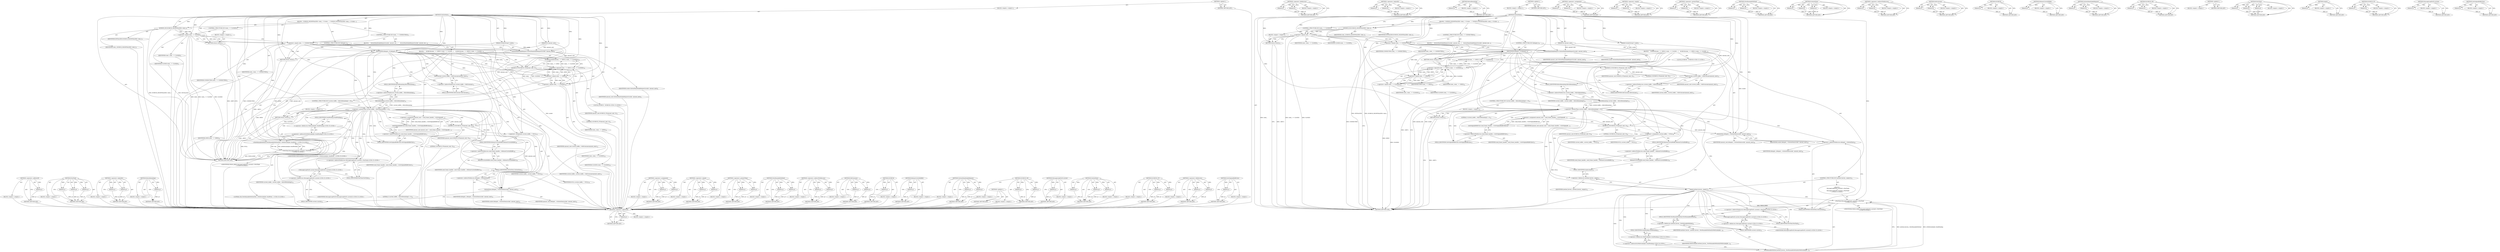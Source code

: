 digraph "GetOriginalBufferSize" {
vulnerable_205 [label=<(METHOD,&lt;operator&gt;.addressOf)>];
vulnerable_206 [label=<(PARAM,p1)>];
vulnerable_207 [label=<(BLOCK,&lt;empty&gt;,&lt;empty&gt;)>];
vulnerable_208 [label=<(METHOD_RETURN,ANY)>];
vulnerable_185 [label=<(METHOD,PostTask)>];
vulnerable_186 [label=<(PARAM,p1)>];
vulnerable_187 [label=<(PARAM,p2)>];
vulnerable_188 [label=<(PARAM,p3)>];
vulnerable_189 [label=<(BLOCK,&lt;empty&gt;,&lt;empty&gt;)>];
vulnerable_190 [label=<(METHOD_RETURN,ANY)>];
vulnerable_137 [label=<(METHOD,&lt;operator&gt;.logicalOr)>];
vulnerable_138 [label=<(PARAM,p1)>];
vulnerable_139 [label=<(PARAM,p2)>];
vulnerable_140 [label=<(BLOCK,&lt;empty&gt;,&lt;empty&gt;)>];
vulnerable_141 [label=<(METHOD_RETURN,ANY)>];
vulnerable_162 [label=<(METHOD,BytesRemaining)>];
vulnerable_163 [label=<(PARAM,p1)>];
vulnerable_164 [label=<(BLOCK,&lt;empty&gt;,&lt;empty&gt;)>];
vulnerable_165 [label=<(METHOD_RETURN,ANY)>];
vulnerable_6 [label=<(METHOD,&lt;global&gt;)<SUB>1</SUB>>];
vulnerable_7 [label=<(BLOCK,&lt;empty&gt;,&lt;empty&gt;)<SUB>1</SUB>>];
vulnerable_8 [label=<(METHOD,OnSentData)<SUB>1</SUB>>];
vulnerable_9 [label=<(PARAM,SocketStream* socket)<SUB>1</SUB>>];
vulnerable_10 [label=<(PARAM,int amount_sent)<SUB>1</SUB>>];
vulnerable_11 [label=<(BLOCK,{
  DCHECK_NE(INITIALIZED, state_);
  if (state...,{
  DCHECK_NE(INITIALIZED, state_);
  if (state...)<SUB>1</SUB>>];
vulnerable_12 [label=<(DCHECK_NE,DCHECK_NE(INITIALIZED, state_))<SUB>2</SUB>>];
vulnerable_13 [label=<(IDENTIFIER,INITIALIZED,DCHECK_NE(INITIALIZED, state_))<SUB>2</SUB>>];
vulnerable_14 [label=<(IDENTIFIER,state_,DCHECK_NE(INITIALIZED, state_))<SUB>2</SUB>>];
vulnerable_15 [label=<(CONTROL_STRUCTURE,IF,if (state_ == CLOSED))<SUB>3</SUB>>];
vulnerable_16 [label=<(&lt;operator&gt;.equals,state_ == CLOSED)<SUB>3</SUB>>];
vulnerable_17 [label=<(IDENTIFIER,state_,state_ == CLOSED)<SUB>3</SUB>>];
vulnerable_18 [label=<(IDENTIFIER,CLOSED,state_ == CLOSED)<SUB>3</SUB>>];
vulnerable_19 [label=<(BLOCK,&lt;empty&gt;,&lt;empty&gt;)<SUB>4</SUB>>];
vulnerable_20 [label=<(RETURN,return;,return;)<SUB>4</SUB>>];
vulnerable_21 [label=<(CONTROL_STRUCTURE,IF,if (state_ == CONNECTING))<SUB>5</SUB>>];
vulnerable_22 [label=<(&lt;operator&gt;.equals,state_ == CONNECTING)<SUB>5</SUB>>];
vulnerable_23 [label=<(IDENTIFIER,state_,state_ == CONNECTING)<SUB>5</SUB>>];
vulnerable_24 [label=<(IDENTIFIER,CONNECTING,state_ == CONNECTING)<SUB>5</SUB>>];
vulnerable_25 [label=<(BLOCK,{
    OnSentHandshakeRequest(socket, amount_sen...,{
    OnSentHandshakeRequest(socket, amount_sen...)<SUB>5</SUB>>];
vulnerable_26 [label=<(OnSentHandshakeRequest,OnSentHandshakeRequest(socket, amount_sent))<SUB>6</SUB>>];
vulnerable_27 [label=<(IDENTIFIER,socket,OnSentHandshakeRequest(socket, amount_sent))<SUB>6</SUB>>];
vulnerable_28 [label=<(IDENTIFIER,amount_sent,OnSentHandshakeRequest(socket, amount_sent))<SUB>6</SUB>>];
vulnerable_29 [label=<(RETURN,return;,return;)<SUB>7</SUB>>];
vulnerable_30 [label=<(CONTROL_STRUCTURE,IF,if (delegate_))<SUB>9</SUB>>];
vulnerable_31 [label=<(IDENTIFIER,delegate_,if (delegate_))<SUB>9</SUB>>];
vulnerable_32 [label=<(BLOCK,{
    DCHECK(state_ == OPEN || state_ == CLOSIN...,{
    DCHECK(state_ == OPEN || state_ == CLOSIN...)<SUB>9</SUB>>];
vulnerable_33 [label=<(DCHECK,DCHECK(state_ == OPEN || state_ == CLOSING))<SUB>10</SUB>>];
vulnerable_34 [label=<(&lt;operator&gt;.logicalOr,state_ == OPEN || state_ == CLOSING)<SUB>10</SUB>>];
vulnerable_35 [label=<(&lt;operator&gt;.equals,state_ == OPEN)<SUB>10</SUB>>];
vulnerable_36 [label=<(IDENTIFIER,state_,state_ == OPEN)<SUB>10</SUB>>];
vulnerable_37 [label=<(IDENTIFIER,OPEN,state_ == OPEN)<SUB>10</SUB>>];
vulnerable_38 [label=<(&lt;operator&gt;.equals,state_ == CLOSING)<SUB>10</SUB>>];
vulnerable_39 [label=<(IDENTIFIER,state_,state_ == CLOSING)<SUB>10</SUB>>];
vulnerable_40 [label=<(IDENTIFIER,CLOSING,state_ == CLOSING)<SUB>10</SUB>>];
vulnerable_41 [label=<(DCHECK_GT,DCHECK_GT(amount_sent, 0))<SUB>11</SUB>>];
vulnerable_42 [label=<(IDENTIFIER,amount_sent,DCHECK_GT(amount_sent, 0))<SUB>11</SUB>>];
vulnerable_43 [label=<(LITERAL,0,DCHECK_GT(amount_sent, 0))<SUB>11</SUB>>];
vulnerable_44 [label="<(LOCAL,DCHECK : DCHECK)<SUB>12</SUB>>"];
vulnerable_45 [label=<(DidConsume,current_buffer_-&gt;DidConsume(amount_sent))<SUB>13</SUB>>];
vulnerable_46 [label=<(&lt;operator&gt;.indirectFieldAccess,current_buffer_-&gt;DidConsume)<SUB>13</SUB>>];
vulnerable_47 [label=<(IDENTIFIER,current_buffer_,current_buffer_-&gt;DidConsume(amount_sent))<SUB>13</SUB>>];
vulnerable_48 [label=<(FIELD_IDENTIFIER,DidConsume,DidConsume)<SUB>13</SUB>>];
vulnerable_49 [label=<(IDENTIFIER,amount_sent,current_buffer_-&gt;DidConsume(amount_sent))<SUB>13</SUB>>];
vulnerable_50 [label=<(CONTROL_STRUCTURE,IF,if (current_buffer_-&gt;BytesRemaining() &gt; 0))<SUB>14</SUB>>];
vulnerable_51 [label=<(&lt;operator&gt;.greaterThan,current_buffer_-&gt;BytesRemaining() &gt; 0)<SUB>14</SUB>>];
vulnerable_52 [label=<(BytesRemaining,current_buffer_-&gt;BytesRemaining())<SUB>14</SUB>>];
vulnerable_53 [label=<(&lt;operator&gt;.indirectFieldAccess,current_buffer_-&gt;BytesRemaining)<SUB>14</SUB>>];
vulnerable_54 [label=<(IDENTIFIER,current_buffer_,current_buffer_-&gt;BytesRemaining())<SUB>14</SUB>>];
vulnerable_55 [label=<(FIELD_IDENTIFIER,BytesRemaining,BytesRemaining)<SUB>14</SUB>>];
vulnerable_56 [label=<(LITERAL,0,current_buffer_-&gt;BytesRemaining() &gt; 0)<SUB>14</SUB>>];
vulnerable_57 [label=<(BLOCK,&lt;empty&gt;,&lt;empty&gt;)<SUB>15</SUB>>];
vulnerable_58 [label=<(RETURN,return;,return;)<SUB>15</SUB>>];
vulnerable_59 [label=<(&lt;operator&gt;.assignment,amount_sent = send_frame_handler_-&gt;GetOriginalB...)<SUB>17</SUB>>];
vulnerable_60 [label=<(IDENTIFIER,amount_sent,amount_sent = send_frame_handler_-&gt;GetOriginalB...)<SUB>17</SUB>>];
vulnerable_61 [label=<(GetOriginalBufferSize,send_frame_handler_-&gt;GetOriginalBufferSize())<SUB>17</SUB>>];
vulnerable_62 [label=<(&lt;operator&gt;.indirectFieldAccess,send_frame_handler_-&gt;GetOriginalBufferSize)<SUB>17</SUB>>];
vulnerable_63 [label=<(IDENTIFIER,send_frame_handler_,send_frame_handler_-&gt;GetOriginalBufferSize())<SUB>17</SUB>>];
vulnerable_64 [label=<(FIELD_IDENTIFIER,GetOriginalBufferSize,GetOriginalBufferSize)<SUB>17</SUB>>];
vulnerable_65 [label=<(DCHECK_GT,DCHECK_GT(amount_sent, 0))<SUB>18</SUB>>];
vulnerable_66 [label=<(IDENTIFIER,amount_sent,DCHECK_GT(amount_sent, 0))<SUB>18</SUB>>];
vulnerable_67 [label=<(LITERAL,0,DCHECK_GT(amount_sent, 0))<SUB>18</SUB>>];
vulnerable_68 [label=<(&lt;operator&gt;.assignment,current_buffer_ = NULL)<SUB>19</SUB>>];
vulnerable_69 [label=<(IDENTIFIER,current_buffer_,current_buffer_ = NULL)<SUB>19</SUB>>];
vulnerable_70 [label=<(IDENTIFIER,NULL,current_buffer_ = NULL)<SUB>19</SUB>>];
vulnerable_71 [label=<(ReleaseCurrentBuffer,send_frame_handler_-&gt;ReleaseCurrentBuffer())<SUB>20</SUB>>];
vulnerable_72 [label=<(&lt;operator&gt;.indirectFieldAccess,send_frame_handler_-&gt;ReleaseCurrentBuffer)<SUB>20</SUB>>];
vulnerable_73 [label=<(IDENTIFIER,send_frame_handler_,send_frame_handler_-&gt;ReleaseCurrentBuffer())<SUB>20</SUB>>];
vulnerable_74 [label=<(FIELD_IDENTIFIER,ReleaseCurrentBuffer,ReleaseCurrentBuffer)<SUB>20</SUB>>];
vulnerable_75 [label=<(OnSentData,delegate_-&gt;OnSentData(socket, amount_sent))<SUB>21</SUB>>];
vulnerable_76 [label=<(&lt;operator&gt;.indirectFieldAccess,delegate_-&gt;OnSentData)<SUB>21</SUB>>];
vulnerable_77 [label=<(IDENTIFIER,delegate_,delegate_-&gt;OnSentData(socket, amount_sent))<SUB>21</SUB>>];
vulnerable_78 [label=<(FIELD_IDENTIFIER,OnSentData,OnSentData)<SUB>21</SUB>>];
vulnerable_79 [label=<(IDENTIFIER,socket,delegate_-&gt;OnSentData(socket, amount_sent))<SUB>21</SUB>>];
vulnerable_80 [label=<(IDENTIFIER,amount_sent,delegate_-&gt;OnSentData(socket, amount_sent))<SUB>21</SUB>>];
vulnerable_81 [label="<(PostTask,MessageLoopForIO::current()-&gt;PostTask(
        ...)<SUB>22</SUB>>"];
vulnerable_82 [label="<(&lt;operator&gt;.indirectFieldAccess,MessageLoopForIO::current()-&gt;PostTask)<SUB>22</SUB>>"];
vulnerable_83 [label="<(MessageLoopForIO.current,MessageLoopForIO::current())<SUB>22</SUB>>"];
vulnerable_84 [label="<(&lt;operator&gt;.fieldAccess,MessageLoopForIO::current)<SUB>22</SUB>>"];
vulnerable_85 [label="<(IDENTIFIER,MessageLoopForIO,MessageLoopForIO::current())<SUB>22</SUB>>"];
vulnerable_86 [label=<(FIELD_IDENTIFIER,current,current)<SUB>22</SUB>>];
vulnerable_87 [label=<(FIELD_IDENTIFIER,PostTask,PostTask)<SUB>22</SUB>>];
vulnerable_88 [label="<(IDENTIFIER,FROM_HERE,MessageLoopForIO::current()-&gt;PostTask(
        ...)<SUB>23</SUB>>"];
vulnerable_89 [label="<(NewRunnableMethod,NewRunnableMethod(this, &amp;WebSocketJob::SendPend...)<SUB>23</SUB>>"];
vulnerable_90 [label="<(LITERAL,this,NewRunnableMethod(this, &amp;WebSocketJob::SendPend...)<SUB>23</SUB>>"];
vulnerable_91 [label="<(&lt;operator&gt;.addressOf,&amp;WebSocketJob::SendPending)<SUB>23</SUB>>"];
vulnerable_92 [label="<(&lt;operator&gt;.fieldAccess,WebSocketJob::SendPending)<SUB>23</SUB>>"];
vulnerable_93 [label="<(IDENTIFIER,WebSocketJob,NewRunnableMethod(this, &amp;WebSocketJob::SendPend...)<SUB>23</SUB>>"];
vulnerable_94 [label=<(FIELD_IDENTIFIER,SendPending,SendPending)<SUB>23</SUB>>];
vulnerable_95 [label=<(METHOD_RETURN,void)<SUB>1</SUB>>];
vulnerable_97 [label=<(METHOD_RETURN,ANY)<SUB>1</SUB>>];
vulnerable_166 [label=<(METHOD,&lt;operator&gt;.assignment)>];
vulnerable_167 [label=<(PARAM,p1)>];
vulnerable_168 [label=<(PARAM,p2)>];
vulnerable_169 [label=<(BLOCK,&lt;empty&gt;,&lt;empty&gt;)>];
vulnerable_170 [label=<(METHOD_RETURN,ANY)>];
vulnerable_123 [label=<(METHOD,&lt;operator&gt;.equals)>];
vulnerable_124 [label=<(PARAM,p1)>];
vulnerable_125 [label=<(PARAM,p2)>];
vulnerable_126 [label=<(BLOCK,&lt;empty&gt;,&lt;empty&gt;)>];
vulnerable_127 [label=<(METHOD_RETURN,ANY)>];
vulnerable_157 [label=<(METHOD,&lt;operator&gt;.greaterThan)>];
vulnerable_158 [label=<(PARAM,p1)>];
vulnerable_159 [label=<(PARAM,p2)>];
vulnerable_160 [label=<(BLOCK,&lt;empty&gt;,&lt;empty&gt;)>];
vulnerable_161 [label=<(METHOD_RETURN,ANY)>];
vulnerable_200 [label=<(METHOD,NewRunnableMethod)>];
vulnerable_201 [label=<(PARAM,p1)>];
vulnerable_202 [label=<(PARAM,p2)>];
vulnerable_203 [label=<(BLOCK,&lt;empty&gt;,&lt;empty&gt;)>];
vulnerable_204 [label=<(METHOD_RETURN,ANY)>];
vulnerable_152 [label=<(METHOD,&lt;operator&gt;.indirectFieldAccess)>];
vulnerable_153 [label=<(PARAM,p1)>];
vulnerable_154 [label=<(PARAM,p2)>];
vulnerable_155 [label=<(BLOCK,&lt;empty&gt;,&lt;empty&gt;)>];
vulnerable_156 [label=<(METHOD_RETURN,ANY)>];
vulnerable_147 [label=<(METHOD,DidConsume)>];
vulnerable_148 [label=<(PARAM,p1)>];
vulnerable_149 [label=<(PARAM,p2)>];
vulnerable_150 [label=<(BLOCK,&lt;empty&gt;,&lt;empty&gt;)>];
vulnerable_151 [label=<(METHOD_RETURN,ANY)>];
vulnerable_133 [label=<(METHOD,DCHECK)>];
vulnerable_134 [label=<(PARAM,p1)>];
vulnerable_135 [label=<(BLOCK,&lt;empty&gt;,&lt;empty&gt;)>];
vulnerable_136 [label=<(METHOD_RETURN,ANY)>];
vulnerable_175 [label=<(METHOD,ReleaseCurrentBuffer)>];
vulnerable_176 [label=<(PARAM,p1)>];
vulnerable_177 [label=<(BLOCK,&lt;empty&gt;,&lt;empty&gt;)>];
vulnerable_178 [label=<(METHOD_RETURN,ANY)>];
vulnerable_128 [label=<(METHOD,OnSentHandshakeRequest)>];
vulnerable_129 [label=<(PARAM,p1)>];
vulnerable_130 [label=<(PARAM,p2)>];
vulnerable_131 [label=<(BLOCK,&lt;empty&gt;,&lt;empty&gt;)>];
vulnerable_132 [label=<(METHOD_RETURN,ANY)>];
vulnerable_118 [label=<(METHOD,DCHECK_NE)>];
vulnerable_119 [label=<(PARAM,p1)>];
vulnerable_120 [label=<(PARAM,p2)>];
vulnerable_121 [label=<(BLOCK,&lt;empty&gt;,&lt;empty&gt;)>];
vulnerable_122 [label=<(METHOD_RETURN,ANY)>];
vulnerable_112 [label=<(METHOD,&lt;global&gt;)<SUB>1</SUB>>];
vulnerable_113 [label=<(BLOCK,&lt;empty&gt;,&lt;empty&gt;)>];
vulnerable_114 [label=<(METHOD_RETURN,ANY)>];
vulnerable_191 [label=<(METHOD,MessageLoopForIO.current)>];
vulnerable_192 [label=<(PARAM,p1)>];
vulnerable_193 [label=<(BLOCK,&lt;empty&gt;,&lt;empty&gt;)>];
vulnerable_194 [label=<(METHOD_RETURN,ANY)>];
vulnerable_179 [label=<(METHOD,OnSentData)>];
vulnerable_180 [label=<(PARAM,p1)>];
vulnerable_181 [label=<(PARAM,p2)>];
vulnerable_182 [label=<(PARAM,p3)>];
vulnerable_183 [label=<(BLOCK,&lt;empty&gt;,&lt;empty&gt;)>];
vulnerable_184 [label=<(METHOD_RETURN,ANY)>];
vulnerable_142 [label=<(METHOD,DCHECK_GT)>];
vulnerable_143 [label=<(PARAM,p1)>];
vulnerable_144 [label=<(PARAM,p2)>];
vulnerable_145 [label=<(BLOCK,&lt;empty&gt;,&lt;empty&gt;)>];
vulnerable_146 [label=<(METHOD_RETURN,ANY)>];
vulnerable_195 [label=<(METHOD,&lt;operator&gt;.fieldAccess)>];
vulnerable_196 [label=<(PARAM,p1)>];
vulnerable_197 [label=<(PARAM,p2)>];
vulnerable_198 [label=<(BLOCK,&lt;empty&gt;,&lt;empty&gt;)>];
vulnerable_199 [label=<(METHOD_RETURN,ANY)>];
vulnerable_171 [label=<(METHOD,GetOriginalBufferSize)>];
vulnerable_172 [label=<(PARAM,p1)>];
vulnerable_173 [label=<(BLOCK,&lt;empty&gt;,&lt;empty&gt;)>];
vulnerable_174 [label=<(METHOD_RETURN,ANY)>];
fixed_209 [label=<(METHOD,&lt;operator&gt;.addressOf)>];
fixed_210 [label=<(PARAM,p1)>];
fixed_211 [label=<(BLOCK,&lt;empty&gt;,&lt;empty&gt;)>];
fixed_212 [label=<(METHOD_RETURN,ANY)>];
fixed_189 [label=<(METHOD,&lt;operator&gt;.fieldAccess)>];
fixed_190 [label=<(PARAM,p1)>];
fixed_191 [label=<(PARAM,p2)>];
fixed_192 [label=<(BLOCK,&lt;empty&gt;,&lt;empty&gt;)>];
fixed_193 [label=<(METHOD_RETURN,ANY)>];
fixed_143 [label=<(METHOD,&lt;operator&gt;.logicalOr)>];
fixed_144 [label=<(PARAM,p1)>];
fixed_145 [label=<(PARAM,p2)>];
fixed_146 [label=<(BLOCK,&lt;empty&gt;,&lt;empty&gt;)>];
fixed_147 [label=<(METHOD_RETURN,ANY)>];
fixed_168 [label=<(METHOD,BytesRemaining)>];
fixed_169 [label=<(PARAM,p1)>];
fixed_170 [label=<(BLOCK,&lt;empty&gt;,&lt;empty&gt;)>];
fixed_171 [label=<(METHOD_RETURN,ANY)>];
fixed_6 [label=<(METHOD,&lt;global&gt;)<SUB>1</SUB>>];
fixed_7 [label=<(BLOCK,&lt;empty&gt;,&lt;empty&gt;)<SUB>1</SUB>>];
fixed_8 [label=<(METHOD,OnSentData)<SUB>1</SUB>>];
fixed_9 [label=<(PARAM,SocketStream* socket)<SUB>1</SUB>>];
fixed_10 [label=<(PARAM,int amount_sent)<SUB>1</SUB>>];
fixed_11 [label=<(BLOCK,{
  DCHECK_NE(INITIALIZED, state_);
  if (state...,{
  DCHECK_NE(INITIALIZED, state_);
  if (state...)<SUB>1</SUB>>];
fixed_12 [label=<(DCHECK_NE,DCHECK_NE(INITIALIZED, state_))<SUB>2</SUB>>];
fixed_13 [label=<(IDENTIFIER,INITIALIZED,DCHECK_NE(INITIALIZED, state_))<SUB>2</SUB>>];
fixed_14 [label=<(IDENTIFIER,state_,DCHECK_NE(INITIALIZED, state_))<SUB>2</SUB>>];
fixed_15 [label=<(CONTROL_STRUCTURE,IF,if (state_ == CLOSED))<SUB>3</SUB>>];
fixed_16 [label=<(&lt;operator&gt;.equals,state_ == CLOSED)<SUB>3</SUB>>];
fixed_17 [label=<(IDENTIFIER,state_,state_ == CLOSED)<SUB>3</SUB>>];
fixed_18 [label=<(IDENTIFIER,CLOSED,state_ == CLOSED)<SUB>3</SUB>>];
fixed_19 [label=<(BLOCK,&lt;empty&gt;,&lt;empty&gt;)<SUB>4</SUB>>];
fixed_20 [label=<(RETURN,return;,return;)<SUB>4</SUB>>];
fixed_21 [label=<(CONTROL_STRUCTURE,IF,if (state_ == CONNECTING))<SUB>5</SUB>>];
fixed_22 [label=<(&lt;operator&gt;.equals,state_ == CONNECTING)<SUB>5</SUB>>];
fixed_23 [label=<(IDENTIFIER,state_,state_ == CONNECTING)<SUB>5</SUB>>];
fixed_24 [label=<(IDENTIFIER,CONNECTING,state_ == CONNECTING)<SUB>5</SUB>>];
fixed_25 [label=<(BLOCK,{
    OnSentHandshakeRequest(socket, amount_sen...,{
    OnSentHandshakeRequest(socket, amount_sen...)<SUB>5</SUB>>];
fixed_26 [label=<(OnSentHandshakeRequest,OnSentHandshakeRequest(socket, amount_sent))<SUB>6</SUB>>];
fixed_27 [label=<(IDENTIFIER,socket,OnSentHandshakeRequest(socket, amount_sent))<SUB>6</SUB>>];
fixed_28 [label=<(IDENTIFIER,amount_sent,OnSentHandshakeRequest(socket, amount_sent))<SUB>6</SUB>>];
fixed_29 [label=<(RETURN,return;,return;)<SUB>7</SUB>>];
fixed_30 [label=<(CONTROL_STRUCTURE,IF,if (delegate_))<SUB>9</SUB>>];
fixed_31 [label=<(IDENTIFIER,delegate_,if (delegate_))<SUB>9</SUB>>];
fixed_32 [label=<(BLOCK,{
    DCHECK(state_ == OPEN || state_ == CLOSIN...,{
    DCHECK(state_ == OPEN || state_ == CLOSIN...)<SUB>9</SUB>>];
fixed_33 [label=<(DCHECK,DCHECK(state_ == OPEN || state_ == CLOSING))<SUB>10</SUB>>];
fixed_34 [label=<(&lt;operator&gt;.logicalOr,state_ == OPEN || state_ == CLOSING)<SUB>10</SUB>>];
fixed_35 [label=<(&lt;operator&gt;.equals,state_ == OPEN)<SUB>10</SUB>>];
fixed_36 [label=<(IDENTIFIER,state_,state_ == OPEN)<SUB>10</SUB>>];
fixed_37 [label=<(IDENTIFIER,OPEN,state_ == OPEN)<SUB>10</SUB>>];
fixed_38 [label=<(&lt;operator&gt;.equals,state_ == CLOSING)<SUB>10</SUB>>];
fixed_39 [label=<(IDENTIFIER,state_,state_ == CLOSING)<SUB>10</SUB>>];
fixed_40 [label=<(IDENTIFIER,CLOSING,state_ == CLOSING)<SUB>10</SUB>>];
fixed_41 [label=<(DCHECK_GT,DCHECK_GT(amount_sent, 0))<SUB>11</SUB>>];
fixed_42 [label=<(IDENTIFIER,amount_sent,DCHECK_GT(amount_sent, 0))<SUB>11</SUB>>];
fixed_43 [label=<(LITERAL,0,DCHECK_GT(amount_sent, 0))<SUB>11</SUB>>];
fixed_44 [label="<(LOCAL,DCHECK : DCHECK)<SUB>12</SUB>>"];
fixed_45 [label=<(DidConsume,current_buffer_-&gt;DidConsume(amount_sent))<SUB>13</SUB>>];
fixed_46 [label=<(&lt;operator&gt;.indirectFieldAccess,current_buffer_-&gt;DidConsume)<SUB>13</SUB>>];
fixed_47 [label=<(IDENTIFIER,current_buffer_,current_buffer_-&gt;DidConsume(amount_sent))<SUB>13</SUB>>];
fixed_48 [label=<(FIELD_IDENTIFIER,DidConsume,DidConsume)<SUB>13</SUB>>];
fixed_49 [label=<(IDENTIFIER,amount_sent,current_buffer_-&gt;DidConsume(amount_sent))<SUB>13</SUB>>];
fixed_50 [label=<(CONTROL_STRUCTURE,IF,if (current_buffer_-&gt;BytesRemaining() &gt; 0))<SUB>14</SUB>>];
fixed_51 [label=<(&lt;operator&gt;.greaterThan,current_buffer_-&gt;BytesRemaining() &gt; 0)<SUB>14</SUB>>];
fixed_52 [label=<(BytesRemaining,current_buffer_-&gt;BytesRemaining())<SUB>14</SUB>>];
fixed_53 [label=<(&lt;operator&gt;.indirectFieldAccess,current_buffer_-&gt;BytesRemaining)<SUB>14</SUB>>];
fixed_54 [label=<(IDENTIFIER,current_buffer_,current_buffer_-&gt;BytesRemaining())<SUB>14</SUB>>];
fixed_55 [label=<(FIELD_IDENTIFIER,BytesRemaining,BytesRemaining)<SUB>14</SUB>>];
fixed_56 [label=<(LITERAL,0,current_buffer_-&gt;BytesRemaining() &gt; 0)<SUB>14</SUB>>];
fixed_57 [label=<(BLOCK,&lt;empty&gt;,&lt;empty&gt;)<SUB>15</SUB>>];
fixed_58 [label=<(RETURN,return;,return;)<SUB>15</SUB>>];
fixed_59 [label=<(&lt;operator&gt;.assignment,amount_sent = send_frame_handler_-&gt;GetOriginalB...)<SUB>17</SUB>>];
fixed_60 [label=<(IDENTIFIER,amount_sent,amount_sent = send_frame_handler_-&gt;GetOriginalB...)<SUB>17</SUB>>];
fixed_61 [label=<(GetOriginalBufferSize,send_frame_handler_-&gt;GetOriginalBufferSize())<SUB>17</SUB>>];
fixed_62 [label=<(&lt;operator&gt;.indirectFieldAccess,send_frame_handler_-&gt;GetOriginalBufferSize)<SUB>17</SUB>>];
fixed_63 [label=<(IDENTIFIER,send_frame_handler_,send_frame_handler_-&gt;GetOriginalBufferSize())<SUB>17</SUB>>];
fixed_64 [label=<(FIELD_IDENTIFIER,GetOriginalBufferSize,GetOriginalBufferSize)<SUB>17</SUB>>];
fixed_65 [label=<(DCHECK_GT,DCHECK_GT(amount_sent, 0))<SUB>18</SUB>>];
fixed_66 [label=<(IDENTIFIER,amount_sent,DCHECK_GT(amount_sent, 0))<SUB>18</SUB>>];
fixed_67 [label=<(LITERAL,0,DCHECK_GT(amount_sent, 0))<SUB>18</SUB>>];
fixed_68 [label=<(&lt;operator&gt;.assignment,current_buffer_ = NULL)<SUB>19</SUB>>];
fixed_69 [label=<(IDENTIFIER,current_buffer_,current_buffer_ = NULL)<SUB>19</SUB>>];
fixed_70 [label=<(IDENTIFIER,NULL,current_buffer_ = NULL)<SUB>19</SUB>>];
fixed_71 [label=<(ReleaseCurrentBuffer,send_frame_handler_-&gt;ReleaseCurrentBuffer())<SUB>20</SUB>>];
fixed_72 [label=<(&lt;operator&gt;.indirectFieldAccess,send_frame_handler_-&gt;ReleaseCurrentBuffer)<SUB>20</SUB>>];
fixed_73 [label=<(IDENTIFIER,send_frame_handler_,send_frame_handler_-&gt;ReleaseCurrentBuffer())<SUB>20</SUB>>];
fixed_74 [label=<(FIELD_IDENTIFIER,ReleaseCurrentBuffer,ReleaseCurrentBuffer)<SUB>20</SUB>>];
fixed_75 [label=<(CONTROL_STRUCTURE,IF,if (method_factory_.empty()))<SUB>21</SUB>>];
fixed_76 [label=<(empty,method_factory_.empty())<SUB>21</SUB>>];
fixed_77 [label=<(&lt;operator&gt;.fieldAccess,method_factory_.empty)<SUB>21</SUB>>];
fixed_78 [label=<(IDENTIFIER,method_factory_,method_factory_.empty())<SUB>21</SUB>>];
fixed_79 [label=<(FIELD_IDENTIFIER,empty,empty)<SUB>21</SUB>>];
fixed_80 [label="<(BLOCK,{
      MessageLoopForIO::current()-&gt;PostTask(
...,{
      MessageLoopForIO::current()-&gt;PostTask(
...)<SUB>21</SUB>>"];
fixed_81 [label="<(PostTask,MessageLoopForIO::current()-&gt;PostTask(
        ...)<SUB>22</SUB>>"];
fixed_82 [label="<(&lt;operator&gt;.indirectFieldAccess,MessageLoopForIO::current()-&gt;PostTask)<SUB>22</SUB>>"];
fixed_83 [label="<(MessageLoopForIO.current,MessageLoopForIO::current())<SUB>22</SUB>>"];
fixed_84 [label="<(&lt;operator&gt;.fieldAccess,MessageLoopForIO::current)<SUB>22</SUB>>"];
fixed_85 [label="<(IDENTIFIER,MessageLoopForIO,MessageLoopForIO::current())<SUB>22</SUB>>"];
fixed_86 [label=<(FIELD_IDENTIFIER,current,current)<SUB>22</SUB>>];
fixed_87 [label=<(FIELD_IDENTIFIER,PostTask,PostTask)<SUB>22</SUB>>];
fixed_88 [label="<(IDENTIFIER,FROM_HERE,MessageLoopForIO::current()-&gt;PostTask(
        ...)<SUB>23</SUB>>"];
fixed_89 [label=<(NewRunnableMethod,method_factory_.NewRunnableMethod(&amp;WebSocketJob...)<SUB>24</SUB>>];
fixed_90 [label=<(&lt;operator&gt;.fieldAccess,method_factory_.NewRunnableMethod)<SUB>24</SUB>>];
fixed_91 [label=<(IDENTIFIER,method_factory_,method_factory_.NewRunnableMethod(&amp;WebSocketJob...)<SUB>24</SUB>>];
fixed_92 [label=<(FIELD_IDENTIFIER,NewRunnableMethod,NewRunnableMethod)<SUB>24</SUB>>];
fixed_93 [label="<(&lt;operator&gt;.addressOf,&amp;WebSocketJob::SendPending)<SUB>24</SUB>>"];
fixed_94 [label="<(&lt;operator&gt;.fieldAccess,WebSocketJob::SendPending)<SUB>24</SUB>>"];
fixed_95 [label=<(IDENTIFIER,WebSocketJob,method_factory_.NewRunnableMethod(&amp;WebSocketJob...)<SUB>24</SUB>>];
fixed_96 [label=<(FIELD_IDENTIFIER,SendPending,SendPending)<SUB>24</SUB>>];
fixed_97 [label=<(OnSentData,delegate_-&gt;OnSentData(socket, amount_sent))<SUB>26</SUB>>];
fixed_98 [label=<(&lt;operator&gt;.indirectFieldAccess,delegate_-&gt;OnSentData)<SUB>26</SUB>>];
fixed_99 [label=<(IDENTIFIER,delegate_,delegate_-&gt;OnSentData(socket, amount_sent))<SUB>26</SUB>>];
fixed_100 [label=<(FIELD_IDENTIFIER,OnSentData,OnSentData)<SUB>26</SUB>>];
fixed_101 [label=<(IDENTIFIER,socket,delegate_-&gt;OnSentData(socket, amount_sent))<SUB>26</SUB>>];
fixed_102 [label=<(IDENTIFIER,amount_sent,delegate_-&gt;OnSentData(socket, amount_sent))<SUB>26</SUB>>];
fixed_103 [label=<(METHOD_RETURN,void)<SUB>1</SUB>>];
fixed_105 [label=<(METHOD_RETURN,ANY)<SUB>1</SUB>>];
fixed_172 [label=<(METHOD,&lt;operator&gt;.assignment)>];
fixed_173 [label=<(PARAM,p1)>];
fixed_174 [label=<(PARAM,p2)>];
fixed_175 [label=<(BLOCK,&lt;empty&gt;,&lt;empty&gt;)>];
fixed_176 [label=<(METHOD_RETURN,ANY)>];
fixed_129 [label=<(METHOD,&lt;operator&gt;.equals)>];
fixed_130 [label=<(PARAM,p1)>];
fixed_131 [label=<(PARAM,p2)>];
fixed_132 [label=<(BLOCK,&lt;empty&gt;,&lt;empty&gt;)>];
fixed_133 [label=<(METHOD_RETURN,ANY)>];
fixed_163 [label=<(METHOD,&lt;operator&gt;.greaterThan)>];
fixed_164 [label=<(PARAM,p1)>];
fixed_165 [label=<(PARAM,p2)>];
fixed_166 [label=<(BLOCK,&lt;empty&gt;,&lt;empty&gt;)>];
fixed_167 [label=<(METHOD_RETURN,ANY)>];
fixed_204 [label=<(METHOD,NewRunnableMethod)>];
fixed_205 [label=<(PARAM,p1)>];
fixed_206 [label=<(PARAM,p2)>];
fixed_207 [label=<(BLOCK,&lt;empty&gt;,&lt;empty&gt;)>];
fixed_208 [label=<(METHOD_RETURN,ANY)>];
fixed_213 [label=<(METHOD,OnSentData)>];
fixed_214 [label=<(PARAM,p1)>];
fixed_215 [label=<(PARAM,p2)>];
fixed_216 [label=<(PARAM,p3)>];
fixed_217 [label=<(BLOCK,&lt;empty&gt;,&lt;empty&gt;)>];
fixed_218 [label=<(METHOD_RETURN,ANY)>];
fixed_158 [label=<(METHOD,&lt;operator&gt;.indirectFieldAccess)>];
fixed_159 [label=<(PARAM,p1)>];
fixed_160 [label=<(PARAM,p2)>];
fixed_161 [label=<(BLOCK,&lt;empty&gt;,&lt;empty&gt;)>];
fixed_162 [label=<(METHOD_RETURN,ANY)>];
fixed_153 [label=<(METHOD,DidConsume)>];
fixed_154 [label=<(PARAM,p1)>];
fixed_155 [label=<(PARAM,p2)>];
fixed_156 [label=<(BLOCK,&lt;empty&gt;,&lt;empty&gt;)>];
fixed_157 [label=<(METHOD_RETURN,ANY)>];
fixed_139 [label=<(METHOD,DCHECK)>];
fixed_140 [label=<(PARAM,p1)>];
fixed_141 [label=<(BLOCK,&lt;empty&gt;,&lt;empty&gt;)>];
fixed_142 [label=<(METHOD_RETURN,ANY)>];
fixed_181 [label=<(METHOD,ReleaseCurrentBuffer)>];
fixed_182 [label=<(PARAM,p1)>];
fixed_183 [label=<(BLOCK,&lt;empty&gt;,&lt;empty&gt;)>];
fixed_184 [label=<(METHOD_RETURN,ANY)>];
fixed_134 [label=<(METHOD,OnSentHandshakeRequest)>];
fixed_135 [label=<(PARAM,p1)>];
fixed_136 [label=<(PARAM,p2)>];
fixed_137 [label=<(BLOCK,&lt;empty&gt;,&lt;empty&gt;)>];
fixed_138 [label=<(METHOD_RETURN,ANY)>];
fixed_124 [label=<(METHOD,DCHECK_NE)>];
fixed_125 [label=<(PARAM,p1)>];
fixed_126 [label=<(PARAM,p2)>];
fixed_127 [label=<(BLOCK,&lt;empty&gt;,&lt;empty&gt;)>];
fixed_128 [label=<(METHOD_RETURN,ANY)>];
fixed_118 [label=<(METHOD,&lt;global&gt;)<SUB>1</SUB>>];
fixed_119 [label=<(BLOCK,&lt;empty&gt;,&lt;empty&gt;)>];
fixed_120 [label=<(METHOD_RETURN,ANY)>];
fixed_194 [label=<(METHOD,PostTask)>];
fixed_195 [label=<(PARAM,p1)>];
fixed_196 [label=<(PARAM,p2)>];
fixed_197 [label=<(PARAM,p3)>];
fixed_198 [label=<(BLOCK,&lt;empty&gt;,&lt;empty&gt;)>];
fixed_199 [label=<(METHOD_RETURN,ANY)>];
fixed_185 [label=<(METHOD,empty)>];
fixed_186 [label=<(PARAM,p1)>];
fixed_187 [label=<(BLOCK,&lt;empty&gt;,&lt;empty&gt;)>];
fixed_188 [label=<(METHOD_RETURN,ANY)>];
fixed_148 [label=<(METHOD,DCHECK_GT)>];
fixed_149 [label=<(PARAM,p1)>];
fixed_150 [label=<(PARAM,p2)>];
fixed_151 [label=<(BLOCK,&lt;empty&gt;,&lt;empty&gt;)>];
fixed_152 [label=<(METHOD_RETURN,ANY)>];
fixed_200 [label=<(METHOD,MessageLoopForIO.current)>];
fixed_201 [label=<(PARAM,p1)>];
fixed_202 [label=<(BLOCK,&lt;empty&gt;,&lt;empty&gt;)>];
fixed_203 [label=<(METHOD_RETURN,ANY)>];
fixed_177 [label=<(METHOD,GetOriginalBufferSize)>];
fixed_178 [label=<(PARAM,p1)>];
fixed_179 [label=<(BLOCK,&lt;empty&gt;,&lt;empty&gt;)>];
fixed_180 [label=<(METHOD_RETURN,ANY)>];
vulnerable_205 -> vulnerable_206  [key=0, label="AST: "];
vulnerable_205 -> vulnerable_206  [key=1, label="DDG: "];
vulnerable_205 -> vulnerable_207  [key=0, label="AST: "];
vulnerable_205 -> vulnerable_208  [key=0, label="AST: "];
vulnerable_205 -> vulnerable_208  [key=1, label="CFG: "];
vulnerable_206 -> vulnerable_208  [key=0, label="DDG: p1"];
vulnerable_207 -> fixed_209  [key=0];
vulnerable_208 -> fixed_209  [key=0];
vulnerable_185 -> vulnerable_186  [key=0, label="AST: "];
vulnerable_185 -> vulnerable_186  [key=1, label="DDG: "];
vulnerable_185 -> vulnerable_189  [key=0, label="AST: "];
vulnerable_185 -> vulnerable_187  [key=0, label="AST: "];
vulnerable_185 -> vulnerable_187  [key=1, label="DDG: "];
vulnerable_185 -> vulnerable_190  [key=0, label="AST: "];
vulnerable_185 -> vulnerable_190  [key=1, label="CFG: "];
vulnerable_185 -> vulnerable_188  [key=0, label="AST: "];
vulnerable_185 -> vulnerable_188  [key=1, label="DDG: "];
vulnerable_186 -> vulnerable_190  [key=0, label="DDG: p1"];
vulnerable_187 -> vulnerable_190  [key=0, label="DDG: p2"];
vulnerable_188 -> vulnerable_190  [key=0, label="DDG: p3"];
vulnerable_189 -> fixed_209  [key=0];
vulnerable_190 -> fixed_209  [key=0];
vulnerable_137 -> vulnerable_138  [key=0, label="AST: "];
vulnerable_137 -> vulnerable_138  [key=1, label="DDG: "];
vulnerable_137 -> vulnerable_140  [key=0, label="AST: "];
vulnerable_137 -> vulnerable_139  [key=0, label="AST: "];
vulnerable_137 -> vulnerable_139  [key=1, label="DDG: "];
vulnerable_137 -> vulnerable_141  [key=0, label="AST: "];
vulnerable_137 -> vulnerable_141  [key=1, label="CFG: "];
vulnerable_138 -> vulnerable_141  [key=0, label="DDG: p1"];
vulnerable_139 -> vulnerable_141  [key=0, label="DDG: p2"];
vulnerable_140 -> fixed_209  [key=0];
vulnerable_141 -> fixed_209  [key=0];
vulnerable_162 -> vulnerable_163  [key=0, label="AST: "];
vulnerable_162 -> vulnerable_163  [key=1, label="DDG: "];
vulnerable_162 -> vulnerable_164  [key=0, label="AST: "];
vulnerable_162 -> vulnerable_165  [key=0, label="AST: "];
vulnerable_162 -> vulnerable_165  [key=1, label="CFG: "];
vulnerable_163 -> vulnerable_165  [key=0, label="DDG: p1"];
vulnerable_164 -> fixed_209  [key=0];
vulnerable_165 -> fixed_209  [key=0];
vulnerable_6 -> vulnerable_7  [key=0, label="AST: "];
vulnerable_6 -> vulnerable_97  [key=0, label="AST: "];
vulnerable_6 -> vulnerable_97  [key=1, label="CFG: "];
vulnerable_7 -> vulnerable_8  [key=0, label="AST: "];
vulnerable_8 -> vulnerable_9  [key=0, label="AST: "];
vulnerable_8 -> vulnerable_9  [key=1, label="DDG: "];
vulnerable_8 -> vulnerable_10  [key=0, label="AST: "];
vulnerable_8 -> vulnerable_10  [key=1, label="DDG: "];
vulnerable_8 -> vulnerable_11  [key=0, label="AST: "];
vulnerable_8 -> vulnerable_95  [key=0, label="AST: "];
vulnerable_8 -> vulnerable_12  [key=0, label="CFG: "];
vulnerable_8 -> vulnerable_12  [key=1, label="DDG: "];
vulnerable_8 -> vulnerable_31  [key=0, label="DDG: "];
vulnerable_8 -> vulnerable_16  [key=0, label="DDG: "];
vulnerable_8 -> vulnerable_20  [key=0, label="DDG: "];
vulnerable_8 -> vulnerable_22  [key=0, label="DDG: "];
vulnerable_8 -> vulnerable_29  [key=0, label="DDG: "];
vulnerable_8 -> vulnerable_68  [key=0, label="DDG: "];
vulnerable_8 -> vulnerable_26  [key=0, label="DDG: "];
vulnerable_8 -> vulnerable_41  [key=0, label="DDG: "];
vulnerable_8 -> vulnerable_45  [key=0, label="DDG: "];
vulnerable_8 -> vulnerable_65  [key=0, label="DDG: "];
vulnerable_8 -> vulnerable_75  [key=0, label="DDG: "];
vulnerable_8 -> vulnerable_81  [key=0, label="DDG: "];
vulnerable_8 -> vulnerable_51  [key=0, label="DDG: "];
vulnerable_8 -> vulnerable_58  [key=0, label="DDG: "];
vulnerable_8 -> vulnerable_89  [key=0, label="DDG: "];
vulnerable_8 -> vulnerable_35  [key=0, label="DDG: "];
vulnerable_8 -> vulnerable_38  [key=0, label="DDG: "];
vulnerable_9 -> vulnerable_95  [key=0, label="DDG: socket"];
vulnerable_9 -> vulnerable_26  [key=0, label="DDG: socket"];
vulnerable_9 -> vulnerable_75  [key=0, label="DDG: socket"];
vulnerable_10 -> vulnerable_95  [key=0, label="DDG: amount_sent"];
vulnerable_10 -> vulnerable_26  [key=0, label="DDG: amount_sent"];
vulnerable_10 -> vulnerable_41  [key=0, label="DDG: amount_sent"];
vulnerable_11 -> vulnerable_12  [key=0, label="AST: "];
vulnerable_11 -> vulnerable_15  [key=0, label="AST: "];
vulnerable_11 -> vulnerable_21  [key=0, label="AST: "];
vulnerable_11 -> vulnerable_30  [key=0, label="AST: "];
vulnerable_12 -> vulnerable_13  [key=0, label="AST: "];
vulnerable_12 -> vulnerable_14  [key=0, label="AST: "];
vulnerable_12 -> vulnerable_16  [key=0, label="CFG: "];
vulnerable_12 -> vulnerable_16  [key=1, label="DDG: state_"];
vulnerable_12 -> vulnerable_95  [key=0, label="DDG: DCHECK_NE(INITIALIZED, state_)"];
vulnerable_12 -> vulnerable_95  [key=1, label="DDG: INITIALIZED"];
vulnerable_13 -> fixed_209  [key=0];
vulnerable_14 -> fixed_209  [key=0];
vulnerable_15 -> vulnerable_16  [key=0, label="AST: "];
vulnerable_15 -> vulnerable_19  [key=0, label="AST: "];
vulnerable_16 -> vulnerable_17  [key=0, label="AST: "];
vulnerable_16 -> vulnerable_18  [key=0, label="AST: "];
vulnerable_16 -> vulnerable_20  [key=0, label="CFG: "];
vulnerable_16 -> vulnerable_20  [key=1, label="CDG: "];
vulnerable_16 -> vulnerable_22  [key=0, label="CFG: "];
vulnerable_16 -> vulnerable_22  [key=1, label="DDG: state_"];
vulnerable_16 -> vulnerable_22  [key=2, label="CDG: "];
vulnerable_16 -> vulnerable_95  [key=0, label="DDG: state_"];
vulnerable_16 -> vulnerable_95  [key=1, label="DDG: state_ == CLOSED"];
vulnerable_16 -> vulnerable_95  [key=2, label="DDG: CLOSED"];
vulnerable_17 -> fixed_209  [key=0];
vulnerable_18 -> fixed_209  [key=0];
vulnerable_19 -> vulnerable_20  [key=0, label="AST: "];
vulnerable_20 -> vulnerable_95  [key=0, label="CFG: "];
vulnerable_20 -> vulnerable_95  [key=1, label="DDG: &lt;RET&gt;"];
vulnerable_21 -> vulnerable_22  [key=0, label="AST: "];
vulnerable_21 -> vulnerable_25  [key=0, label="AST: "];
vulnerable_22 -> vulnerable_23  [key=0, label="AST: "];
vulnerable_22 -> vulnerable_24  [key=0, label="AST: "];
vulnerable_22 -> vulnerable_31  [key=0, label="CFG: "];
vulnerable_22 -> vulnerable_31  [key=1, label="CDG: "];
vulnerable_22 -> vulnerable_26  [key=0, label="CFG: "];
vulnerable_22 -> vulnerable_26  [key=1, label="CDG: "];
vulnerable_22 -> vulnerable_95  [key=0, label="DDG: CONNECTING"];
vulnerable_22 -> vulnerable_35  [key=0, label="DDG: state_"];
vulnerable_22 -> vulnerable_29  [key=0, label="CDG: "];
vulnerable_23 -> fixed_209  [key=0];
vulnerable_24 -> fixed_209  [key=0];
vulnerable_25 -> vulnerable_26  [key=0, label="AST: "];
vulnerable_25 -> vulnerable_29  [key=0, label="AST: "];
vulnerable_26 -> vulnerable_27  [key=0, label="AST: "];
vulnerable_26 -> vulnerable_28  [key=0, label="AST: "];
vulnerable_26 -> vulnerable_29  [key=0, label="CFG: "];
vulnerable_27 -> fixed_209  [key=0];
vulnerable_28 -> fixed_209  [key=0];
vulnerable_29 -> vulnerable_95  [key=0, label="CFG: "];
vulnerable_29 -> vulnerable_95  [key=1, label="DDG: &lt;RET&gt;"];
vulnerable_30 -> vulnerable_31  [key=0, label="AST: "];
vulnerable_30 -> vulnerable_32  [key=0, label="AST: "];
vulnerable_31 -> vulnerable_95  [key=0, label="CFG: "];
vulnerable_31 -> vulnerable_35  [key=0, label="CFG: "];
vulnerable_31 -> vulnerable_35  [key=1, label="CDG: "];
vulnerable_31 -> vulnerable_34  [key=0, label="CDG: "];
vulnerable_31 -> vulnerable_48  [key=0, label="CDG: "];
vulnerable_31 -> vulnerable_51  [key=0, label="CDG: "];
vulnerable_31 -> vulnerable_52  [key=0, label="CDG: "];
vulnerable_31 -> vulnerable_46  [key=0, label="CDG: "];
vulnerable_31 -> vulnerable_45  [key=0, label="CDG: "];
vulnerable_31 -> vulnerable_33  [key=0, label="CDG: "];
vulnerable_31 -> vulnerable_53  [key=0, label="CDG: "];
vulnerable_31 -> vulnerable_41  [key=0, label="CDG: "];
vulnerable_31 -> vulnerable_55  [key=0, label="CDG: "];
vulnerable_32 -> vulnerable_33  [key=0, label="AST: "];
vulnerable_32 -> vulnerable_41  [key=0, label="AST: "];
vulnerable_32 -> vulnerable_44  [key=0, label="AST: "];
vulnerable_32 -> vulnerable_45  [key=0, label="AST: "];
vulnerable_32 -> vulnerable_50  [key=0, label="AST: "];
vulnerable_32 -> vulnerable_59  [key=0, label="AST: "];
vulnerable_32 -> vulnerable_65  [key=0, label="AST: "];
vulnerable_32 -> vulnerable_68  [key=0, label="AST: "];
vulnerable_32 -> vulnerable_71  [key=0, label="AST: "];
vulnerable_32 -> vulnerable_75  [key=0, label="AST: "];
vulnerable_32 -> vulnerable_81  [key=0, label="AST: "];
vulnerable_33 -> vulnerable_34  [key=0, label="AST: "];
vulnerable_33 -> vulnerable_41  [key=0, label="CFG: "];
vulnerable_34 -> vulnerable_35  [key=0, label="AST: "];
vulnerable_34 -> vulnerable_38  [key=0, label="AST: "];
vulnerable_34 -> vulnerable_33  [key=0, label="CFG: "];
vulnerable_34 -> vulnerable_33  [key=1, label="DDG: state_ == OPEN"];
vulnerable_34 -> vulnerable_33  [key=2, label="DDG: state_ == CLOSING"];
vulnerable_35 -> vulnerable_36  [key=0, label="AST: "];
vulnerable_35 -> vulnerable_37  [key=0, label="AST: "];
vulnerable_35 -> vulnerable_34  [key=0, label="CFG: "];
vulnerable_35 -> vulnerable_34  [key=1, label="DDG: state_"];
vulnerable_35 -> vulnerable_34  [key=2, label="DDG: OPEN"];
vulnerable_35 -> vulnerable_38  [key=0, label="CFG: "];
vulnerable_35 -> vulnerable_38  [key=1, label="DDG: state_"];
vulnerable_35 -> vulnerable_38  [key=2, label="CDG: "];
vulnerable_35 -> vulnerable_95  [key=0, label="DDG: OPEN"];
vulnerable_36 -> fixed_209  [key=0];
vulnerable_37 -> fixed_209  [key=0];
vulnerable_38 -> vulnerable_39  [key=0, label="AST: "];
vulnerable_38 -> vulnerable_40  [key=0, label="AST: "];
vulnerable_38 -> vulnerable_34  [key=0, label="CFG: "];
vulnerable_38 -> vulnerable_34  [key=1, label="DDG: state_"];
vulnerable_38 -> vulnerable_34  [key=2, label="DDG: CLOSING"];
vulnerable_38 -> vulnerable_95  [key=0, label="DDG: CLOSING"];
vulnerable_39 -> fixed_209  [key=0];
vulnerable_40 -> fixed_209  [key=0];
vulnerable_41 -> vulnerable_42  [key=0, label="AST: "];
vulnerable_41 -> vulnerable_43  [key=0, label="AST: "];
vulnerable_41 -> vulnerable_48  [key=0, label="CFG: "];
vulnerable_41 -> vulnerable_45  [key=0, label="DDG: amount_sent"];
vulnerable_42 -> fixed_209  [key=0];
vulnerable_43 -> fixed_209  [key=0];
vulnerable_44 -> fixed_209  [key=0];
vulnerable_45 -> vulnerable_46  [key=0, label="AST: "];
vulnerable_45 -> vulnerable_49  [key=0, label="AST: "];
vulnerable_45 -> vulnerable_55  [key=0, label="CFG: "];
vulnerable_46 -> vulnerable_47  [key=0, label="AST: "];
vulnerable_46 -> vulnerable_48  [key=0, label="AST: "];
vulnerable_46 -> vulnerable_45  [key=0, label="CFG: "];
vulnerable_47 -> fixed_209  [key=0];
vulnerable_48 -> vulnerable_46  [key=0, label="CFG: "];
vulnerable_49 -> fixed_209  [key=0];
vulnerable_50 -> vulnerable_51  [key=0, label="AST: "];
vulnerable_50 -> vulnerable_57  [key=0, label="AST: "];
vulnerable_51 -> vulnerable_52  [key=0, label="AST: "];
vulnerable_51 -> vulnerable_56  [key=0, label="AST: "];
vulnerable_51 -> vulnerable_58  [key=0, label="CFG: "];
vulnerable_51 -> vulnerable_58  [key=1, label="CDG: "];
vulnerable_51 -> vulnerable_64  [key=0, label="CFG: "];
vulnerable_51 -> vulnerable_64  [key=1, label="CDG: "];
vulnerable_51 -> vulnerable_94  [key=0, label="CDG: "];
vulnerable_51 -> vulnerable_68  [key=0, label="CDG: "];
vulnerable_51 -> vulnerable_89  [key=0, label="CDG: "];
vulnerable_51 -> vulnerable_75  [key=0, label="CDG: "];
vulnerable_51 -> vulnerable_81  [key=0, label="CDG: "];
vulnerable_51 -> vulnerable_84  [key=0, label="CDG: "];
vulnerable_51 -> vulnerable_72  [key=0, label="CDG: "];
vulnerable_51 -> vulnerable_74  [key=0, label="CDG: "];
vulnerable_51 -> vulnerable_92  [key=0, label="CDG: "];
vulnerable_51 -> vulnerable_76  [key=0, label="CDG: "];
vulnerable_51 -> vulnerable_65  [key=0, label="CDG: "];
vulnerable_51 -> vulnerable_59  [key=0, label="CDG: "];
vulnerable_51 -> vulnerable_87  [key=0, label="CDG: "];
vulnerable_51 -> vulnerable_91  [key=0, label="CDG: "];
vulnerable_51 -> vulnerable_82  [key=0, label="CDG: "];
vulnerable_51 -> vulnerable_61  [key=0, label="CDG: "];
vulnerable_51 -> vulnerable_83  [key=0, label="CDG: "];
vulnerable_51 -> vulnerable_71  [key=0, label="CDG: "];
vulnerable_51 -> vulnerable_78  [key=0, label="CDG: "];
vulnerable_51 -> vulnerable_62  [key=0, label="CDG: "];
vulnerable_51 -> vulnerable_86  [key=0, label="CDG: "];
vulnerable_52 -> vulnerable_53  [key=0, label="AST: "];
vulnerable_52 -> vulnerable_51  [key=0, label="CFG: "];
vulnerable_52 -> vulnerable_51  [key=1, label="DDG: current_buffer_-&gt;BytesRemaining"];
vulnerable_53 -> vulnerable_54  [key=0, label="AST: "];
vulnerable_53 -> vulnerable_55  [key=0, label="AST: "];
vulnerable_53 -> vulnerable_52  [key=0, label="CFG: "];
vulnerable_54 -> fixed_209  [key=0];
vulnerable_55 -> vulnerable_53  [key=0, label="CFG: "];
vulnerable_56 -> fixed_209  [key=0];
vulnerable_57 -> vulnerable_58  [key=0, label="AST: "];
vulnerable_58 -> vulnerable_95  [key=0, label="CFG: "];
vulnerable_58 -> vulnerable_95  [key=1, label="DDG: &lt;RET&gt;"];
vulnerable_59 -> vulnerable_60  [key=0, label="AST: "];
vulnerable_59 -> vulnerable_61  [key=0, label="AST: "];
vulnerable_59 -> vulnerable_65  [key=0, label="CFG: "];
vulnerable_59 -> vulnerable_65  [key=1, label="DDG: amount_sent"];
vulnerable_60 -> fixed_209  [key=0];
vulnerable_61 -> vulnerable_62  [key=0, label="AST: "];
vulnerable_61 -> vulnerable_59  [key=0, label="CFG: "];
vulnerable_61 -> vulnerable_59  [key=1, label="DDG: send_frame_handler_-&gt;GetOriginalBufferSize"];
vulnerable_62 -> vulnerable_63  [key=0, label="AST: "];
vulnerable_62 -> vulnerable_64  [key=0, label="AST: "];
vulnerable_62 -> vulnerable_61  [key=0, label="CFG: "];
vulnerable_63 -> fixed_209  [key=0];
vulnerable_64 -> vulnerable_62  [key=0, label="CFG: "];
vulnerable_65 -> vulnerable_66  [key=0, label="AST: "];
vulnerable_65 -> vulnerable_67  [key=0, label="AST: "];
vulnerable_65 -> vulnerable_68  [key=0, label="CFG: "];
vulnerable_65 -> vulnerable_75  [key=0, label="DDG: amount_sent"];
vulnerable_66 -> fixed_209  [key=0];
vulnerable_67 -> fixed_209  [key=0];
vulnerable_68 -> vulnerable_69  [key=0, label="AST: "];
vulnerable_68 -> vulnerable_70  [key=0, label="AST: "];
vulnerable_68 -> vulnerable_74  [key=0, label="CFG: "];
vulnerable_68 -> vulnerable_95  [key=0, label="DDG: NULL"];
vulnerable_69 -> fixed_209  [key=0];
vulnerable_70 -> fixed_209  [key=0];
vulnerable_71 -> vulnerable_72  [key=0, label="AST: "];
vulnerable_71 -> vulnerable_78  [key=0, label="CFG: "];
vulnerable_72 -> vulnerable_73  [key=0, label="AST: "];
vulnerable_72 -> vulnerable_74  [key=0, label="AST: "];
vulnerable_72 -> vulnerable_71  [key=0, label="CFG: "];
vulnerable_73 -> fixed_209  [key=0];
vulnerable_74 -> vulnerable_72  [key=0, label="CFG: "];
vulnerable_75 -> vulnerable_76  [key=0, label="AST: "];
vulnerable_75 -> vulnerable_79  [key=0, label="AST: "];
vulnerable_75 -> vulnerable_80  [key=0, label="AST: "];
vulnerable_75 -> vulnerable_86  [key=0, label="CFG: "];
vulnerable_76 -> vulnerable_77  [key=0, label="AST: "];
vulnerable_76 -> vulnerable_78  [key=0, label="AST: "];
vulnerable_76 -> vulnerable_75  [key=0, label="CFG: "];
vulnerable_77 -> fixed_209  [key=0];
vulnerable_78 -> vulnerable_76  [key=0, label="CFG: "];
vulnerable_79 -> fixed_209  [key=0];
vulnerable_80 -> fixed_209  [key=0];
vulnerable_81 -> vulnerable_82  [key=0, label="AST: "];
vulnerable_81 -> vulnerable_88  [key=0, label="AST: "];
vulnerable_81 -> vulnerable_89  [key=0, label="AST: "];
vulnerable_81 -> vulnerable_95  [key=0, label="CFG: "];
vulnerable_81 -> vulnerable_95  [key=1, label="DDG: FROM_HERE"];
vulnerable_82 -> vulnerable_83  [key=0, label="AST: "];
vulnerable_82 -> vulnerable_87  [key=0, label="AST: "];
vulnerable_82 -> vulnerable_94  [key=0, label="CFG: "];
vulnerable_83 -> vulnerable_84  [key=0, label="AST: "];
vulnerable_83 -> vulnerable_87  [key=0, label="CFG: "];
vulnerable_84 -> vulnerable_85  [key=0, label="AST: "];
vulnerable_84 -> vulnerable_86  [key=0, label="AST: "];
vulnerable_84 -> vulnerable_83  [key=0, label="CFG: "];
vulnerable_85 -> fixed_209  [key=0];
vulnerable_86 -> vulnerable_84  [key=0, label="CFG: "];
vulnerable_87 -> vulnerable_82  [key=0, label="CFG: "];
vulnerable_88 -> fixed_209  [key=0];
vulnerable_89 -> vulnerable_90  [key=0, label="AST: "];
vulnerable_89 -> vulnerable_91  [key=0, label="AST: "];
vulnerable_89 -> vulnerable_81  [key=0, label="CFG: "];
vulnerable_89 -> vulnerable_81  [key=1, label="DDG: this"];
vulnerable_89 -> vulnerable_81  [key=2, label="DDG: &amp;WebSocketJob::SendPending"];
vulnerable_90 -> fixed_209  [key=0];
vulnerable_91 -> vulnerable_92  [key=0, label="AST: "];
vulnerable_91 -> vulnerable_89  [key=0, label="CFG: "];
vulnerable_92 -> vulnerable_93  [key=0, label="AST: "];
vulnerable_92 -> vulnerable_94  [key=0, label="AST: "];
vulnerable_92 -> vulnerable_91  [key=0, label="CFG: "];
vulnerable_93 -> fixed_209  [key=0];
vulnerable_94 -> vulnerable_92  [key=0, label="CFG: "];
vulnerable_95 -> fixed_209  [key=0];
vulnerable_97 -> fixed_209  [key=0];
vulnerable_166 -> vulnerable_167  [key=0, label="AST: "];
vulnerable_166 -> vulnerable_167  [key=1, label="DDG: "];
vulnerable_166 -> vulnerable_169  [key=0, label="AST: "];
vulnerable_166 -> vulnerable_168  [key=0, label="AST: "];
vulnerable_166 -> vulnerable_168  [key=1, label="DDG: "];
vulnerable_166 -> vulnerable_170  [key=0, label="AST: "];
vulnerable_166 -> vulnerable_170  [key=1, label="CFG: "];
vulnerable_167 -> vulnerable_170  [key=0, label="DDG: p1"];
vulnerable_168 -> vulnerable_170  [key=0, label="DDG: p2"];
vulnerable_169 -> fixed_209  [key=0];
vulnerable_170 -> fixed_209  [key=0];
vulnerable_123 -> vulnerable_124  [key=0, label="AST: "];
vulnerable_123 -> vulnerable_124  [key=1, label="DDG: "];
vulnerable_123 -> vulnerable_126  [key=0, label="AST: "];
vulnerable_123 -> vulnerable_125  [key=0, label="AST: "];
vulnerable_123 -> vulnerable_125  [key=1, label="DDG: "];
vulnerable_123 -> vulnerable_127  [key=0, label="AST: "];
vulnerable_123 -> vulnerable_127  [key=1, label="CFG: "];
vulnerable_124 -> vulnerable_127  [key=0, label="DDG: p1"];
vulnerable_125 -> vulnerable_127  [key=0, label="DDG: p2"];
vulnerable_126 -> fixed_209  [key=0];
vulnerable_127 -> fixed_209  [key=0];
vulnerable_157 -> vulnerable_158  [key=0, label="AST: "];
vulnerable_157 -> vulnerable_158  [key=1, label="DDG: "];
vulnerable_157 -> vulnerable_160  [key=0, label="AST: "];
vulnerable_157 -> vulnerable_159  [key=0, label="AST: "];
vulnerable_157 -> vulnerable_159  [key=1, label="DDG: "];
vulnerable_157 -> vulnerable_161  [key=0, label="AST: "];
vulnerable_157 -> vulnerable_161  [key=1, label="CFG: "];
vulnerable_158 -> vulnerable_161  [key=0, label="DDG: p1"];
vulnerable_159 -> vulnerable_161  [key=0, label="DDG: p2"];
vulnerable_160 -> fixed_209  [key=0];
vulnerable_161 -> fixed_209  [key=0];
vulnerable_200 -> vulnerable_201  [key=0, label="AST: "];
vulnerable_200 -> vulnerable_201  [key=1, label="DDG: "];
vulnerable_200 -> vulnerable_203  [key=0, label="AST: "];
vulnerable_200 -> vulnerable_202  [key=0, label="AST: "];
vulnerable_200 -> vulnerable_202  [key=1, label="DDG: "];
vulnerable_200 -> vulnerable_204  [key=0, label="AST: "];
vulnerable_200 -> vulnerable_204  [key=1, label="CFG: "];
vulnerable_201 -> vulnerable_204  [key=0, label="DDG: p1"];
vulnerable_202 -> vulnerable_204  [key=0, label="DDG: p2"];
vulnerable_203 -> fixed_209  [key=0];
vulnerable_204 -> fixed_209  [key=0];
vulnerable_152 -> vulnerable_153  [key=0, label="AST: "];
vulnerable_152 -> vulnerable_153  [key=1, label="DDG: "];
vulnerable_152 -> vulnerable_155  [key=0, label="AST: "];
vulnerable_152 -> vulnerable_154  [key=0, label="AST: "];
vulnerable_152 -> vulnerable_154  [key=1, label="DDG: "];
vulnerable_152 -> vulnerable_156  [key=0, label="AST: "];
vulnerable_152 -> vulnerable_156  [key=1, label="CFG: "];
vulnerable_153 -> vulnerable_156  [key=0, label="DDG: p1"];
vulnerable_154 -> vulnerable_156  [key=0, label="DDG: p2"];
vulnerable_155 -> fixed_209  [key=0];
vulnerable_156 -> fixed_209  [key=0];
vulnerable_147 -> vulnerable_148  [key=0, label="AST: "];
vulnerable_147 -> vulnerable_148  [key=1, label="DDG: "];
vulnerable_147 -> vulnerable_150  [key=0, label="AST: "];
vulnerable_147 -> vulnerable_149  [key=0, label="AST: "];
vulnerable_147 -> vulnerable_149  [key=1, label="DDG: "];
vulnerable_147 -> vulnerable_151  [key=0, label="AST: "];
vulnerable_147 -> vulnerable_151  [key=1, label="CFG: "];
vulnerable_148 -> vulnerable_151  [key=0, label="DDG: p1"];
vulnerable_149 -> vulnerable_151  [key=0, label="DDG: p2"];
vulnerable_150 -> fixed_209  [key=0];
vulnerable_151 -> fixed_209  [key=0];
vulnerable_133 -> vulnerable_134  [key=0, label="AST: "];
vulnerable_133 -> vulnerable_134  [key=1, label="DDG: "];
vulnerable_133 -> vulnerable_135  [key=0, label="AST: "];
vulnerable_133 -> vulnerable_136  [key=0, label="AST: "];
vulnerable_133 -> vulnerable_136  [key=1, label="CFG: "];
vulnerable_134 -> vulnerable_136  [key=0, label="DDG: p1"];
vulnerable_135 -> fixed_209  [key=0];
vulnerable_136 -> fixed_209  [key=0];
vulnerable_175 -> vulnerable_176  [key=0, label="AST: "];
vulnerable_175 -> vulnerable_176  [key=1, label="DDG: "];
vulnerable_175 -> vulnerable_177  [key=0, label="AST: "];
vulnerable_175 -> vulnerable_178  [key=0, label="AST: "];
vulnerable_175 -> vulnerable_178  [key=1, label="CFG: "];
vulnerable_176 -> vulnerable_178  [key=0, label="DDG: p1"];
vulnerable_177 -> fixed_209  [key=0];
vulnerable_178 -> fixed_209  [key=0];
vulnerable_128 -> vulnerable_129  [key=0, label="AST: "];
vulnerable_128 -> vulnerable_129  [key=1, label="DDG: "];
vulnerable_128 -> vulnerable_131  [key=0, label="AST: "];
vulnerable_128 -> vulnerable_130  [key=0, label="AST: "];
vulnerable_128 -> vulnerable_130  [key=1, label="DDG: "];
vulnerable_128 -> vulnerable_132  [key=0, label="AST: "];
vulnerable_128 -> vulnerable_132  [key=1, label="CFG: "];
vulnerable_129 -> vulnerable_132  [key=0, label="DDG: p1"];
vulnerable_130 -> vulnerable_132  [key=0, label="DDG: p2"];
vulnerable_131 -> fixed_209  [key=0];
vulnerable_132 -> fixed_209  [key=0];
vulnerable_118 -> vulnerable_119  [key=0, label="AST: "];
vulnerable_118 -> vulnerable_119  [key=1, label="DDG: "];
vulnerable_118 -> vulnerable_121  [key=0, label="AST: "];
vulnerable_118 -> vulnerable_120  [key=0, label="AST: "];
vulnerable_118 -> vulnerable_120  [key=1, label="DDG: "];
vulnerable_118 -> vulnerable_122  [key=0, label="AST: "];
vulnerable_118 -> vulnerable_122  [key=1, label="CFG: "];
vulnerable_119 -> vulnerable_122  [key=0, label="DDG: p1"];
vulnerable_120 -> vulnerable_122  [key=0, label="DDG: p2"];
vulnerable_121 -> fixed_209  [key=0];
vulnerable_122 -> fixed_209  [key=0];
vulnerable_112 -> vulnerable_113  [key=0, label="AST: "];
vulnerable_112 -> vulnerable_114  [key=0, label="AST: "];
vulnerable_112 -> vulnerable_114  [key=1, label="CFG: "];
vulnerable_113 -> fixed_209  [key=0];
vulnerable_114 -> fixed_209  [key=0];
vulnerable_191 -> vulnerable_192  [key=0, label="AST: "];
vulnerable_191 -> vulnerable_192  [key=1, label="DDG: "];
vulnerable_191 -> vulnerable_193  [key=0, label="AST: "];
vulnerable_191 -> vulnerable_194  [key=0, label="AST: "];
vulnerable_191 -> vulnerable_194  [key=1, label="CFG: "];
vulnerable_192 -> vulnerable_194  [key=0, label="DDG: p1"];
vulnerable_193 -> fixed_209  [key=0];
vulnerable_194 -> fixed_209  [key=0];
vulnerable_179 -> vulnerable_180  [key=0, label="AST: "];
vulnerable_179 -> vulnerable_180  [key=1, label="DDG: "];
vulnerable_179 -> vulnerable_183  [key=0, label="AST: "];
vulnerable_179 -> vulnerable_181  [key=0, label="AST: "];
vulnerable_179 -> vulnerable_181  [key=1, label="DDG: "];
vulnerable_179 -> vulnerable_184  [key=0, label="AST: "];
vulnerable_179 -> vulnerable_184  [key=1, label="CFG: "];
vulnerable_179 -> vulnerable_182  [key=0, label="AST: "];
vulnerable_179 -> vulnerable_182  [key=1, label="DDG: "];
vulnerable_180 -> vulnerable_184  [key=0, label="DDG: p1"];
vulnerable_181 -> vulnerable_184  [key=0, label="DDG: p2"];
vulnerable_182 -> vulnerable_184  [key=0, label="DDG: p3"];
vulnerable_183 -> fixed_209  [key=0];
vulnerable_184 -> fixed_209  [key=0];
vulnerable_142 -> vulnerable_143  [key=0, label="AST: "];
vulnerable_142 -> vulnerable_143  [key=1, label="DDG: "];
vulnerable_142 -> vulnerable_145  [key=0, label="AST: "];
vulnerable_142 -> vulnerable_144  [key=0, label="AST: "];
vulnerable_142 -> vulnerable_144  [key=1, label="DDG: "];
vulnerable_142 -> vulnerable_146  [key=0, label="AST: "];
vulnerable_142 -> vulnerable_146  [key=1, label="CFG: "];
vulnerable_143 -> vulnerable_146  [key=0, label="DDG: p1"];
vulnerable_144 -> vulnerable_146  [key=0, label="DDG: p2"];
vulnerable_145 -> fixed_209  [key=0];
vulnerable_146 -> fixed_209  [key=0];
vulnerable_195 -> vulnerable_196  [key=0, label="AST: "];
vulnerable_195 -> vulnerable_196  [key=1, label="DDG: "];
vulnerable_195 -> vulnerable_198  [key=0, label="AST: "];
vulnerable_195 -> vulnerable_197  [key=0, label="AST: "];
vulnerable_195 -> vulnerable_197  [key=1, label="DDG: "];
vulnerable_195 -> vulnerable_199  [key=0, label="AST: "];
vulnerable_195 -> vulnerable_199  [key=1, label="CFG: "];
vulnerable_196 -> vulnerable_199  [key=0, label="DDG: p1"];
vulnerable_197 -> vulnerable_199  [key=0, label="DDG: p2"];
vulnerable_198 -> fixed_209  [key=0];
vulnerable_199 -> fixed_209  [key=0];
vulnerable_171 -> vulnerable_172  [key=0, label="AST: "];
vulnerable_171 -> vulnerable_172  [key=1, label="DDG: "];
vulnerable_171 -> vulnerable_173  [key=0, label="AST: "];
vulnerable_171 -> vulnerable_174  [key=0, label="AST: "];
vulnerable_171 -> vulnerable_174  [key=1, label="CFG: "];
vulnerable_172 -> vulnerable_174  [key=0, label="DDG: p1"];
vulnerable_173 -> fixed_209  [key=0];
vulnerable_174 -> fixed_209  [key=0];
fixed_209 -> fixed_210  [key=0, label="AST: "];
fixed_209 -> fixed_210  [key=1, label="DDG: "];
fixed_209 -> fixed_211  [key=0, label="AST: "];
fixed_209 -> fixed_212  [key=0, label="AST: "];
fixed_209 -> fixed_212  [key=1, label="CFG: "];
fixed_210 -> fixed_212  [key=0, label="DDG: p1"];
fixed_189 -> fixed_190  [key=0, label="AST: "];
fixed_189 -> fixed_190  [key=1, label="DDG: "];
fixed_189 -> fixed_192  [key=0, label="AST: "];
fixed_189 -> fixed_191  [key=0, label="AST: "];
fixed_189 -> fixed_191  [key=1, label="DDG: "];
fixed_189 -> fixed_193  [key=0, label="AST: "];
fixed_189 -> fixed_193  [key=1, label="CFG: "];
fixed_190 -> fixed_193  [key=0, label="DDG: p1"];
fixed_191 -> fixed_193  [key=0, label="DDG: p2"];
fixed_143 -> fixed_144  [key=0, label="AST: "];
fixed_143 -> fixed_144  [key=1, label="DDG: "];
fixed_143 -> fixed_146  [key=0, label="AST: "];
fixed_143 -> fixed_145  [key=0, label="AST: "];
fixed_143 -> fixed_145  [key=1, label="DDG: "];
fixed_143 -> fixed_147  [key=0, label="AST: "];
fixed_143 -> fixed_147  [key=1, label="CFG: "];
fixed_144 -> fixed_147  [key=0, label="DDG: p1"];
fixed_145 -> fixed_147  [key=0, label="DDG: p2"];
fixed_168 -> fixed_169  [key=0, label="AST: "];
fixed_168 -> fixed_169  [key=1, label="DDG: "];
fixed_168 -> fixed_170  [key=0, label="AST: "];
fixed_168 -> fixed_171  [key=0, label="AST: "];
fixed_168 -> fixed_171  [key=1, label="CFG: "];
fixed_169 -> fixed_171  [key=0, label="DDG: p1"];
fixed_6 -> fixed_7  [key=0, label="AST: "];
fixed_6 -> fixed_105  [key=0, label="AST: "];
fixed_6 -> fixed_105  [key=1, label="CFG: "];
fixed_7 -> fixed_8  [key=0, label="AST: "];
fixed_8 -> fixed_9  [key=0, label="AST: "];
fixed_8 -> fixed_9  [key=1, label="DDG: "];
fixed_8 -> fixed_10  [key=0, label="AST: "];
fixed_8 -> fixed_10  [key=1, label="DDG: "];
fixed_8 -> fixed_11  [key=0, label="AST: "];
fixed_8 -> fixed_103  [key=0, label="AST: "];
fixed_8 -> fixed_12  [key=0, label="CFG: "];
fixed_8 -> fixed_12  [key=1, label="DDG: "];
fixed_8 -> fixed_31  [key=0, label="DDG: "];
fixed_8 -> fixed_16  [key=0, label="DDG: "];
fixed_8 -> fixed_20  [key=0, label="DDG: "];
fixed_8 -> fixed_22  [key=0, label="DDG: "];
fixed_8 -> fixed_29  [key=0, label="DDG: "];
fixed_8 -> fixed_68  [key=0, label="DDG: "];
fixed_8 -> fixed_26  [key=0, label="DDG: "];
fixed_8 -> fixed_41  [key=0, label="DDG: "];
fixed_8 -> fixed_45  [key=0, label="DDG: "];
fixed_8 -> fixed_65  [key=0, label="DDG: "];
fixed_8 -> fixed_97  [key=0, label="DDG: "];
fixed_8 -> fixed_51  [key=0, label="DDG: "];
fixed_8 -> fixed_58  [key=0, label="DDG: "];
fixed_8 -> fixed_35  [key=0, label="DDG: "];
fixed_8 -> fixed_38  [key=0, label="DDG: "];
fixed_8 -> fixed_81  [key=0, label="DDG: "];
fixed_9 -> fixed_103  [key=0, label="DDG: socket"];
fixed_9 -> fixed_26  [key=0, label="DDG: socket"];
fixed_9 -> fixed_97  [key=0, label="DDG: socket"];
fixed_10 -> fixed_103  [key=0, label="DDG: amount_sent"];
fixed_10 -> fixed_26  [key=0, label="DDG: amount_sent"];
fixed_10 -> fixed_41  [key=0, label="DDG: amount_sent"];
fixed_11 -> fixed_12  [key=0, label="AST: "];
fixed_11 -> fixed_15  [key=0, label="AST: "];
fixed_11 -> fixed_21  [key=0, label="AST: "];
fixed_11 -> fixed_30  [key=0, label="AST: "];
fixed_12 -> fixed_13  [key=0, label="AST: "];
fixed_12 -> fixed_14  [key=0, label="AST: "];
fixed_12 -> fixed_16  [key=0, label="CFG: "];
fixed_12 -> fixed_16  [key=1, label="DDG: state_"];
fixed_12 -> fixed_103  [key=0, label="DDG: DCHECK_NE(INITIALIZED, state_)"];
fixed_12 -> fixed_103  [key=1, label="DDG: INITIALIZED"];
fixed_15 -> fixed_16  [key=0, label="AST: "];
fixed_15 -> fixed_19  [key=0, label="AST: "];
fixed_16 -> fixed_17  [key=0, label="AST: "];
fixed_16 -> fixed_18  [key=0, label="AST: "];
fixed_16 -> fixed_20  [key=0, label="CFG: "];
fixed_16 -> fixed_20  [key=1, label="CDG: "];
fixed_16 -> fixed_22  [key=0, label="CFG: "];
fixed_16 -> fixed_22  [key=1, label="DDG: state_"];
fixed_16 -> fixed_22  [key=2, label="CDG: "];
fixed_16 -> fixed_103  [key=0, label="DDG: state_"];
fixed_16 -> fixed_103  [key=1, label="DDG: state_ == CLOSED"];
fixed_16 -> fixed_103  [key=2, label="DDG: CLOSED"];
fixed_19 -> fixed_20  [key=0, label="AST: "];
fixed_20 -> fixed_103  [key=0, label="CFG: "];
fixed_20 -> fixed_103  [key=1, label="DDG: &lt;RET&gt;"];
fixed_21 -> fixed_22  [key=0, label="AST: "];
fixed_21 -> fixed_25  [key=0, label="AST: "];
fixed_22 -> fixed_23  [key=0, label="AST: "];
fixed_22 -> fixed_24  [key=0, label="AST: "];
fixed_22 -> fixed_31  [key=0, label="CFG: "];
fixed_22 -> fixed_31  [key=1, label="CDG: "];
fixed_22 -> fixed_26  [key=0, label="CFG: "];
fixed_22 -> fixed_26  [key=1, label="CDG: "];
fixed_22 -> fixed_103  [key=0, label="DDG: CONNECTING"];
fixed_22 -> fixed_35  [key=0, label="DDG: state_"];
fixed_22 -> fixed_29  [key=0, label="CDG: "];
fixed_25 -> fixed_26  [key=0, label="AST: "];
fixed_25 -> fixed_29  [key=0, label="AST: "];
fixed_26 -> fixed_27  [key=0, label="AST: "];
fixed_26 -> fixed_28  [key=0, label="AST: "];
fixed_26 -> fixed_29  [key=0, label="CFG: "];
fixed_29 -> fixed_103  [key=0, label="CFG: "];
fixed_29 -> fixed_103  [key=1, label="DDG: &lt;RET&gt;"];
fixed_30 -> fixed_31  [key=0, label="AST: "];
fixed_30 -> fixed_32  [key=0, label="AST: "];
fixed_31 -> fixed_103  [key=0, label="CFG: "];
fixed_31 -> fixed_35  [key=0, label="CFG: "];
fixed_31 -> fixed_35  [key=1, label="CDG: "];
fixed_31 -> fixed_34  [key=0, label="CDG: "];
fixed_31 -> fixed_48  [key=0, label="CDG: "];
fixed_31 -> fixed_51  [key=0, label="CDG: "];
fixed_31 -> fixed_52  [key=0, label="CDG: "];
fixed_31 -> fixed_46  [key=0, label="CDG: "];
fixed_31 -> fixed_45  [key=0, label="CDG: "];
fixed_31 -> fixed_33  [key=0, label="CDG: "];
fixed_31 -> fixed_53  [key=0, label="CDG: "];
fixed_31 -> fixed_41  [key=0, label="CDG: "];
fixed_31 -> fixed_55  [key=0, label="CDG: "];
fixed_32 -> fixed_33  [key=0, label="AST: "];
fixed_32 -> fixed_41  [key=0, label="AST: "];
fixed_32 -> fixed_44  [key=0, label="AST: "];
fixed_32 -> fixed_45  [key=0, label="AST: "];
fixed_32 -> fixed_50  [key=0, label="AST: "];
fixed_32 -> fixed_59  [key=0, label="AST: "];
fixed_32 -> fixed_65  [key=0, label="AST: "];
fixed_32 -> fixed_68  [key=0, label="AST: "];
fixed_32 -> fixed_71  [key=0, label="AST: "];
fixed_32 -> fixed_75  [key=0, label="AST: "];
fixed_32 -> fixed_97  [key=0, label="AST: "];
fixed_33 -> fixed_34  [key=0, label="AST: "];
fixed_33 -> fixed_41  [key=0, label="CFG: "];
fixed_34 -> fixed_35  [key=0, label="AST: "];
fixed_34 -> fixed_38  [key=0, label="AST: "];
fixed_34 -> fixed_33  [key=0, label="CFG: "];
fixed_34 -> fixed_33  [key=1, label="DDG: state_ == OPEN"];
fixed_34 -> fixed_33  [key=2, label="DDG: state_ == CLOSING"];
fixed_35 -> fixed_36  [key=0, label="AST: "];
fixed_35 -> fixed_37  [key=0, label="AST: "];
fixed_35 -> fixed_34  [key=0, label="CFG: "];
fixed_35 -> fixed_34  [key=1, label="DDG: state_"];
fixed_35 -> fixed_34  [key=2, label="DDG: OPEN"];
fixed_35 -> fixed_38  [key=0, label="CFG: "];
fixed_35 -> fixed_38  [key=1, label="DDG: state_"];
fixed_35 -> fixed_38  [key=2, label="CDG: "];
fixed_35 -> fixed_103  [key=0, label="DDG: OPEN"];
fixed_38 -> fixed_39  [key=0, label="AST: "];
fixed_38 -> fixed_40  [key=0, label="AST: "];
fixed_38 -> fixed_34  [key=0, label="CFG: "];
fixed_38 -> fixed_34  [key=1, label="DDG: state_"];
fixed_38 -> fixed_34  [key=2, label="DDG: CLOSING"];
fixed_38 -> fixed_103  [key=0, label="DDG: CLOSING"];
fixed_41 -> fixed_42  [key=0, label="AST: "];
fixed_41 -> fixed_43  [key=0, label="AST: "];
fixed_41 -> fixed_48  [key=0, label="CFG: "];
fixed_41 -> fixed_45  [key=0, label="DDG: amount_sent"];
fixed_45 -> fixed_46  [key=0, label="AST: "];
fixed_45 -> fixed_49  [key=0, label="AST: "];
fixed_45 -> fixed_55  [key=0, label="CFG: "];
fixed_46 -> fixed_47  [key=0, label="AST: "];
fixed_46 -> fixed_48  [key=0, label="AST: "];
fixed_46 -> fixed_45  [key=0, label="CFG: "];
fixed_48 -> fixed_46  [key=0, label="CFG: "];
fixed_50 -> fixed_51  [key=0, label="AST: "];
fixed_50 -> fixed_57  [key=0, label="AST: "];
fixed_51 -> fixed_52  [key=0, label="AST: "];
fixed_51 -> fixed_56  [key=0, label="AST: "];
fixed_51 -> fixed_58  [key=0, label="CFG: "];
fixed_51 -> fixed_58  [key=1, label="CDG: "];
fixed_51 -> fixed_64  [key=0, label="CFG: "];
fixed_51 -> fixed_64  [key=1, label="CDG: "];
fixed_51 -> fixed_68  [key=0, label="CDG: "];
fixed_51 -> fixed_77  [key=0, label="CDG: "];
fixed_51 -> fixed_98  [key=0, label="CDG: "];
fixed_51 -> fixed_72  [key=0, label="CDG: "];
fixed_51 -> fixed_74  [key=0, label="CDG: "];
fixed_51 -> fixed_76  [key=0, label="CDG: "];
fixed_51 -> fixed_65  [key=0, label="CDG: "];
fixed_51 -> fixed_59  [key=0, label="CDG: "];
fixed_51 -> fixed_97  [key=0, label="CDG: "];
fixed_51 -> fixed_79  [key=0, label="CDG: "];
fixed_51 -> fixed_61  [key=0, label="CDG: "];
fixed_51 -> fixed_71  [key=0, label="CDG: "];
fixed_51 -> fixed_100  [key=0, label="CDG: "];
fixed_51 -> fixed_62  [key=0, label="CDG: "];
fixed_52 -> fixed_53  [key=0, label="AST: "];
fixed_52 -> fixed_51  [key=0, label="CFG: "];
fixed_52 -> fixed_51  [key=1, label="DDG: current_buffer_-&gt;BytesRemaining"];
fixed_53 -> fixed_54  [key=0, label="AST: "];
fixed_53 -> fixed_55  [key=0, label="AST: "];
fixed_53 -> fixed_52  [key=0, label="CFG: "];
fixed_55 -> fixed_53  [key=0, label="CFG: "];
fixed_57 -> fixed_58  [key=0, label="AST: "];
fixed_58 -> fixed_103  [key=0, label="CFG: "];
fixed_58 -> fixed_103  [key=1, label="DDG: &lt;RET&gt;"];
fixed_59 -> fixed_60  [key=0, label="AST: "];
fixed_59 -> fixed_61  [key=0, label="AST: "];
fixed_59 -> fixed_65  [key=0, label="CFG: "];
fixed_59 -> fixed_65  [key=1, label="DDG: amount_sent"];
fixed_61 -> fixed_62  [key=0, label="AST: "];
fixed_61 -> fixed_59  [key=0, label="CFG: "];
fixed_61 -> fixed_59  [key=1, label="DDG: send_frame_handler_-&gt;GetOriginalBufferSize"];
fixed_62 -> fixed_63  [key=0, label="AST: "];
fixed_62 -> fixed_64  [key=0, label="AST: "];
fixed_62 -> fixed_61  [key=0, label="CFG: "];
fixed_64 -> fixed_62  [key=0, label="CFG: "];
fixed_65 -> fixed_66  [key=0, label="AST: "];
fixed_65 -> fixed_67  [key=0, label="AST: "];
fixed_65 -> fixed_68  [key=0, label="CFG: "];
fixed_65 -> fixed_97  [key=0, label="DDG: amount_sent"];
fixed_68 -> fixed_69  [key=0, label="AST: "];
fixed_68 -> fixed_70  [key=0, label="AST: "];
fixed_68 -> fixed_74  [key=0, label="CFG: "];
fixed_68 -> fixed_103  [key=0, label="DDG: NULL"];
fixed_71 -> fixed_72  [key=0, label="AST: "];
fixed_71 -> fixed_79  [key=0, label="CFG: "];
fixed_72 -> fixed_73  [key=0, label="AST: "];
fixed_72 -> fixed_74  [key=0, label="AST: "];
fixed_72 -> fixed_71  [key=0, label="CFG: "];
fixed_74 -> fixed_72  [key=0, label="CFG: "];
fixed_75 -> fixed_76  [key=0, label="AST: "];
fixed_75 -> fixed_80  [key=0, label="AST: "];
fixed_76 -> fixed_77  [key=0, label="AST: "];
fixed_76 -> fixed_86  [key=0, label="CFG: "];
fixed_76 -> fixed_86  [key=1, label="CDG: "];
fixed_76 -> fixed_100  [key=0, label="CFG: "];
fixed_76 -> fixed_94  [key=0, label="CDG: "];
fixed_76 -> fixed_96  [key=0, label="CDG: "];
fixed_76 -> fixed_89  [key=0, label="CDG: "];
fixed_76 -> fixed_81  [key=0, label="CDG: "];
fixed_76 -> fixed_84  [key=0, label="CDG: "];
fixed_76 -> fixed_92  [key=0, label="CDG: "];
fixed_76 -> fixed_87  [key=0, label="CDG: "];
fixed_76 -> fixed_82  [key=0, label="CDG: "];
fixed_76 -> fixed_93  [key=0, label="CDG: "];
fixed_76 -> fixed_90  [key=0, label="CDG: "];
fixed_76 -> fixed_83  [key=0, label="CDG: "];
fixed_77 -> fixed_78  [key=0, label="AST: "];
fixed_77 -> fixed_79  [key=0, label="AST: "];
fixed_77 -> fixed_76  [key=0, label="CFG: "];
fixed_79 -> fixed_77  [key=0, label="CFG: "];
fixed_80 -> fixed_81  [key=0, label="AST: "];
fixed_81 -> fixed_82  [key=0, label="AST: "];
fixed_81 -> fixed_88  [key=0, label="AST: "];
fixed_81 -> fixed_89  [key=0, label="AST: "];
fixed_81 -> fixed_100  [key=0, label="CFG: "];
fixed_81 -> fixed_103  [key=0, label="DDG: FROM_HERE"];
fixed_82 -> fixed_83  [key=0, label="AST: "];
fixed_82 -> fixed_87  [key=0, label="AST: "];
fixed_82 -> fixed_92  [key=0, label="CFG: "];
fixed_83 -> fixed_84  [key=0, label="AST: "];
fixed_83 -> fixed_87  [key=0, label="CFG: "];
fixed_84 -> fixed_85  [key=0, label="AST: "];
fixed_84 -> fixed_86  [key=0, label="AST: "];
fixed_84 -> fixed_83  [key=0, label="CFG: "];
fixed_86 -> fixed_84  [key=0, label="CFG: "];
fixed_87 -> fixed_82  [key=0, label="CFG: "];
fixed_89 -> fixed_90  [key=0, label="AST: "];
fixed_89 -> fixed_93  [key=0, label="AST: "];
fixed_89 -> fixed_81  [key=0, label="CFG: "];
fixed_89 -> fixed_81  [key=1, label="DDG: method_factory_.NewRunnableMethod"];
fixed_89 -> fixed_81  [key=2, label="DDG: &amp;WebSocketJob::SendPending"];
fixed_90 -> fixed_91  [key=0, label="AST: "];
fixed_90 -> fixed_92  [key=0, label="AST: "];
fixed_90 -> fixed_96  [key=0, label="CFG: "];
fixed_92 -> fixed_90  [key=0, label="CFG: "];
fixed_93 -> fixed_94  [key=0, label="AST: "];
fixed_93 -> fixed_89  [key=0, label="CFG: "];
fixed_94 -> fixed_95  [key=0, label="AST: "];
fixed_94 -> fixed_96  [key=0, label="AST: "];
fixed_94 -> fixed_93  [key=0, label="CFG: "];
fixed_96 -> fixed_94  [key=0, label="CFG: "];
fixed_97 -> fixed_98  [key=0, label="AST: "];
fixed_97 -> fixed_101  [key=0, label="AST: "];
fixed_97 -> fixed_102  [key=0, label="AST: "];
fixed_97 -> fixed_103  [key=0, label="CFG: "];
fixed_98 -> fixed_99  [key=0, label="AST: "];
fixed_98 -> fixed_100  [key=0, label="AST: "];
fixed_98 -> fixed_97  [key=0, label="CFG: "];
fixed_100 -> fixed_98  [key=0, label="CFG: "];
fixed_172 -> fixed_173  [key=0, label="AST: "];
fixed_172 -> fixed_173  [key=1, label="DDG: "];
fixed_172 -> fixed_175  [key=0, label="AST: "];
fixed_172 -> fixed_174  [key=0, label="AST: "];
fixed_172 -> fixed_174  [key=1, label="DDG: "];
fixed_172 -> fixed_176  [key=0, label="AST: "];
fixed_172 -> fixed_176  [key=1, label="CFG: "];
fixed_173 -> fixed_176  [key=0, label="DDG: p1"];
fixed_174 -> fixed_176  [key=0, label="DDG: p2"];
fixed_129 -> fixed_130  [key=0, label="AST: "];
fixed_129 -> fixed_130  [key=1, label="DDG: "];
fixed_129 -> fixed_132  [key=0, label="AST: "];
fixed_129 -> fixed_131  [key=0, label="AST: "];
fixed_129 -> fixed_131  [key=1, label="DDG: "];
fixed_129 -> fixed_133  [key=0, label="AST: "];
fixed_129 -> fixed_133  [key=1, label="CFG: "];
fixed_130 -> fixed_133  [key=0, label="DDG: p1"];
fixed_131 -> fixed_133  [key=0, label="DDG: p2"];
fixed_163 -> fixed_164  [key=0, label="AST: "];
fixed_163 -> fixed_164  [key=1, label="DDG: "];
fixed_163 -> fixed_166  [key=0, label="AST: "];
fixed_163 -> fixed_165  [key=0, label="AST: "];
fixed_163 -> fixed_165  [key=1, label="DDG: "];
fixed_163 -> fixed_167  [key=0, label="AST: "];
fixed_163 -> fixed_167  [key=1, label="CFG: "];
fixed_164 -> fixed_167  [key=0, label="DDG: p1"];
fixed_165 -> fixed_167  [key=0, label="DDG: p2"];
fixed_204 -> fixed_205  [key=0, label="AST: "];
fixed_204 -> fixed_205  [key=1, label="DDG: "];
fixed_204 -> fixed_207  [key=0, label="AST: "];
fixed_204 -> fixed_206  [key=0, label="AST: "];
fixed_204 -> fixed_206  [key=1, label="DDG: "];
fixed_204 -> fixed_208  [key=0, label="AST: "];
fixed_204 -> fixed_208  [key=1, label="CFG: "];
fixed_205 -> fixed_208  [key=0, label="DDG: p1"];
fixed_206 -> fixed_208  [key=0, label="DDG: p2"];
fixed_213 -> fixed_214  [key=0, label="AST: "];
fixed_213 -> fixed_214  [key=1, label="DDG: "];
fixed_213 -> fixed_217  [key=0, label="AST: "];
fixed_213 -> fixed_215  [key=0, label="AST: "];
fixed_213 -> fixed_215  [key=1, label="DDG: "];
fixed_213 -> fixed_218  [key=0, label="AST: "];
fixed_213 -> fixed_218  [key=1, label="CFG: "];
fixed_213 -> fixed_216  [key=0, label="AST: "];
fixed_213 -> fixed_216  [key=1, label="DDG: "];
fixed_214 -> fixed_218  [key=0, label="DDG: p1"];
fixed_215 -> fixed_218  [key=0, label="DDG: p2"];
fixed_216 -> fixed_218  [key=0, label="DDG: p3"];
fixed_158 -> fixed_159  [key=0, label="AST: "];
fixed_158 -> fixed_159  [key=1, label="DDG: "];
fixed_158 -> fixed_161  [key=0, label="AST: "];
fixed_158 -> fixed_160  [key=0, label="AST: "];
fixed_158 -> fixed_160  [key=1, label="DDG: "];
fixed_158 -> fixed_162  [key=0, label="AST: "];
fixed_158 -> fixed_162  [key=1, label="CFG: "];
fixed_159 -> fixed_162  [key=0, label="DDG: p1"];
fixed_160 -> fixed_162  [key=0, label="DDG: p2"];
fixed_153 -> fixed_154  [key=0, label="AST: "];
fixed_153 -> fixed_154  [key=1, label="DDG: "];
fixed_153 -> fixed_156  [key=0, label="AST: "];
fixed_153 -> fixed_155  [key=0, label="AST: "];
fixed_153 -> fixed_155  [key=1, label="DDG: "];
fixed_153 -> fixed_157  [key=0, label="AST: "];
fixed_153 -> fixed_157  [key=1, label="CFG: "];
fixed_154 -> fixed_157  [key=0, label="DDG: p1"];
fixed_155 -> fixed_157  [key=0, label="DDG: p2"];
fixed_139 -> fixed_140  [key=0, label="AST: "];
fixed_139 -> fixed_140  [key=1, label="DDG: "];
fixed_139 -> fixed_141  [key=0, label="AST: "];
fixed_139 -> fixed_142  [key=0, label="AST: "];
fixed_139 -> fixed_142  [key=1, label="CFG: "];
fixed_140 -> fixed_142  [key=0, label="DDG: p1"];
fixed_181 -> fixed_182  [key=0, label="AST: "];
fixed_181 -> fixed_182  [key=1, label="DDG: "];
fixed_181 -> fixed_183  [key=0, label="AST: "];
fixed_181 -> fixed_184  [key=0, label="AST: "];
fixed_181 -> fixed_184  [key=1, label="CFG: "];
fixed_182 -> fixed_184  [key=0, label="DDG: p1"];
fixed_134 -> fixed_135  [key=0, label="AST: "];
fixed_134 -> fixed_135  [key=1, label="DDG: "];
fixed_134 -> fixed_137  [key=0, label="AST: "];
fixed_134 -> fixed_136  [key=0, label="AST: "];
fixed_134 -> fixed_136  [key=1, label="DDG: "];
fixed_134 -> fixed_138  [key=0, label="AST: "];
fixed_134 -> fixed_138  [key=1, label="CFG: "];
fixed_135 -> fixed_138  [key=0, label="DDG: p1"];
fixed_136 -> fixed_138  [key=0, label="DDG: p2"];
fixed_124 -> fixed_125  [key=0, label="AST: "];
fixed_124 -> fixed_125  [key=1, label="DDG: "];
fixed_124 -> fixed_127  [key=0, label="AST: "];
fixed_124 -> fixed_126  [key=0, label="AST: "];
fixed_124 -> fixed_126  [key=1, label="DDG: "];
fixed_124 -> fixed_128  [key=0, label="AST: "];
fixed_124 -> fixed_128  [key=1, label="CFG: "];
fixed_125 -> fixed_128  [key=0, label="DDG: p1"];
fixed_126 -> fixed_128  [key=0, label="DDG: p2"];
fixed_118 -> fixed_119  [key=0, label="AST: "];
fixed_118 -> fixed_120  [key=0, label="AST: "];
fixed_118 -> fixed_120  [key=1, label="CFG: "];
fixed_194 -> fixed_195  [key=0, label="AST: "];
fixed_194 -> fixed_195  [key=1, label="DDG: "];
fixed_194 -> fixed_198  [key=0, label="AST: "];
fixed_194 -> fixed_196  [key=0, label="AST: "];
fixed_194 -> fixed_196  [key=1, label="DDG: "];
fixed_194 -> fixed_199  [key=0, label="AST: "];
fixed_194 -> fixed_199  [key=1, label="CFG: "];
fixed_194 -> fixed_197  [key=0, label="AST: "];
fixed_194 -> fixed_197  [key=1, label="DDG: "];
fixed_195 -> fixed_199  [key=0, label="DDG: p1"];
fixed_196 -> fixed_199  [key=0, label="DDG: p2"];
fixed_197 -> fixed_199  [key=0, label="DDG: p3"];
fixed_185 -> fixed_186  [key=0, label="AST: "];
fixed_185 -> fixed_186  [key=1, label="DDG: "];
fixed_185 -> fixed_187  [key=0, label="AST: "];
fixed_185 -> fixed_188  [key=0, label="AST: "];
fixed_185 -> fixed_188  [key=1, label="CFG: "];
fixed_186 -> fixed_188  [key=0, label="DDG: p1"];
fixed_148 -> fixed_149  [key=0, label="AST: "];
fixed_148 -> fixed_149  [key=1, label="DDG: "];
fixed_148 -> fixed_151  [key=0, label="AST: "];
fixed_148 -> fixed_150  [key=0, label="AST: "];
fixed_148 -> fixed_150  [key=1, label="DDG: "];
fixed_148 -> fixed_152  [key=0, label="AST: "];
fixed_148 -> fixed_152  [key=1, label="CFG: "];
fixed_149 -> fixed_152  [key=0, label="DDG: p1"];
fixed_150 -> fixed_152  [key=0, label="DDG: p2"];
fixed_200 -> fixed_201  [key=0, label="AST: "];
fixed_200 -> fixed_201  [key=1, label="DDG: "];
fixed_200 -> fixed_202  [key=0, label="AST: "];
fixed_200 -> fixed_203  [key=0, label="AST: "];
fixed_200 -> fixed_203  [key=1, label="CFG: "];
fixed_201 -> fixed_203  [key=0, label="DDG: p1"];
fixed_177 -> fixed_178  [key=0, label="AST: "];
fixed_177 -> fixed_178  [key=1, label="DDG: "];
fixed_177 -> fixed_179  [key=0, label="AST: "];
fixed_177 -> fixed_180  [key=0, label="AST: "];
fixed_177 -> fixed_180  [key=1, label="CFG: "];
fixed_178 -> fixed_180  [key=0, label="DDG: p1"];
}
